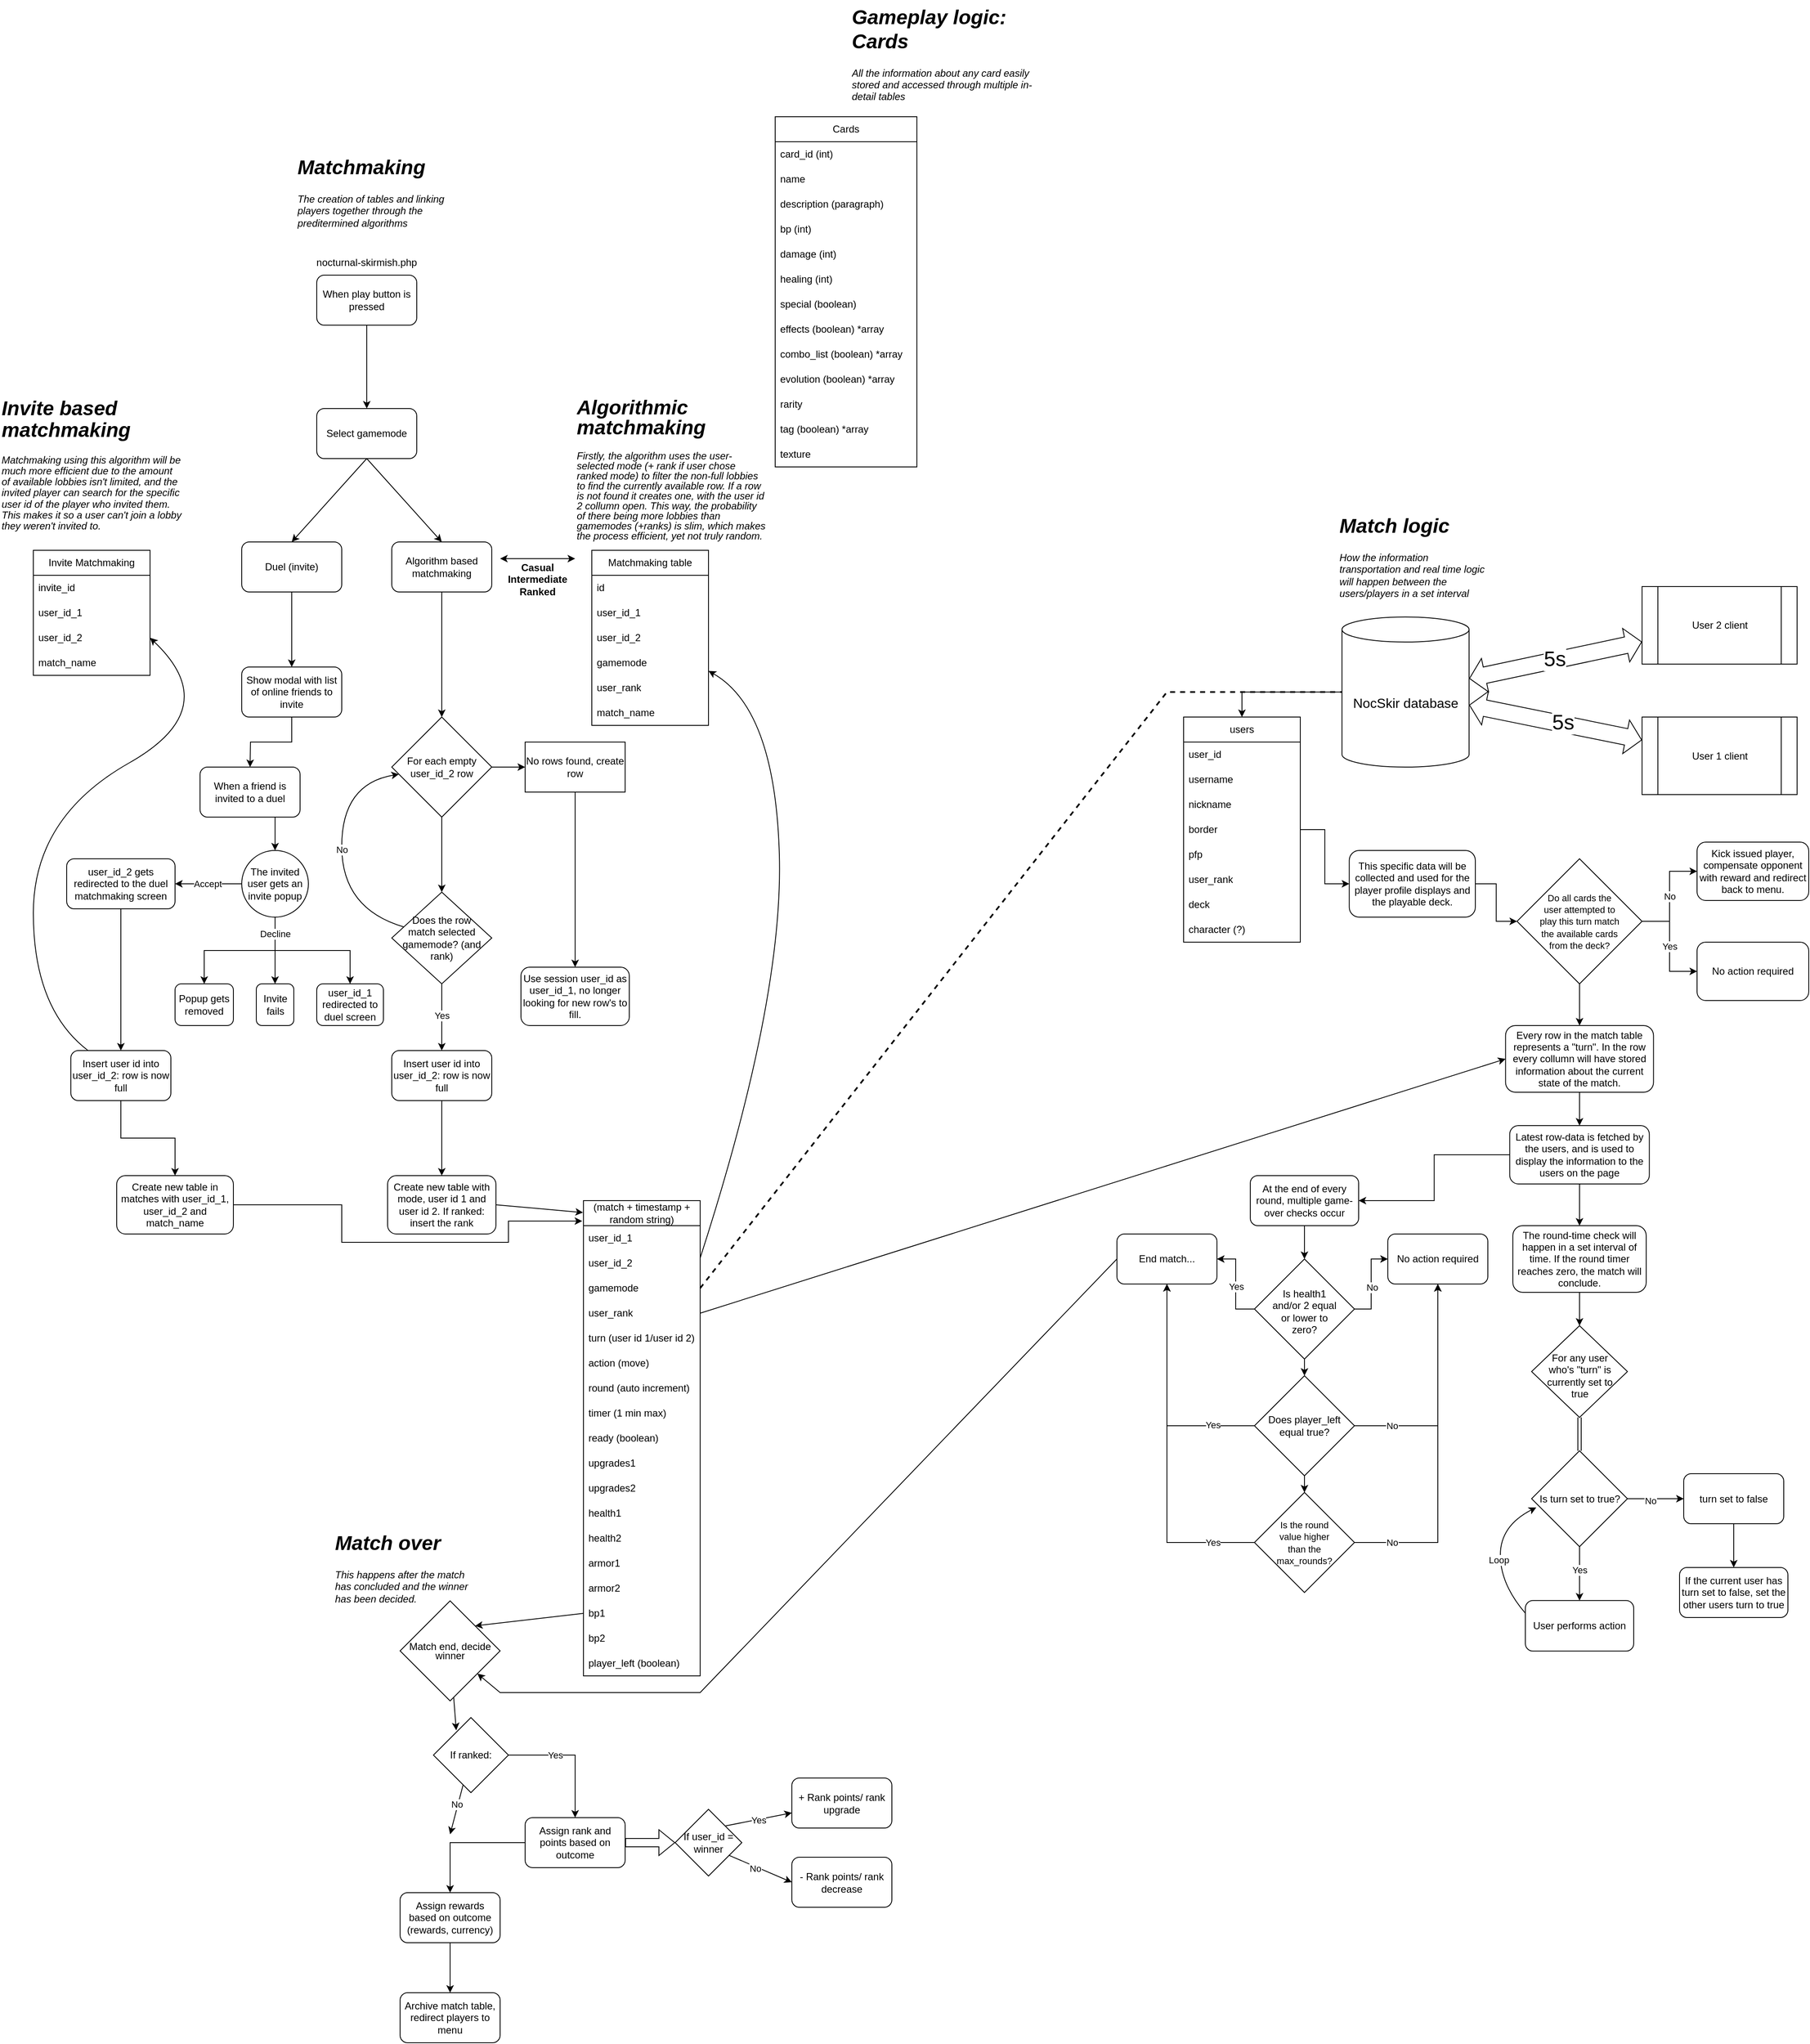 <mxfile version="26.0.4">
  <diagram name="Page-1" id="myqILL3eeMkwEd0w7rBm">
    <mxGraphModel dx="1690" dy="1597" grid="1" gridSize="10" guides="1" tooltips="1" connect="1" arrows="1" fold="1" page="1" pageScale="1" pageWidth="850" pageHeight="1100" background="none" math="0" shadow="0">
      <root>
        <mxCell id="0" />
        <mxCell id="1" parent="0" />
        <mxCell id="EI8C_f2i3DZrhKItlqoA-1" value="When play button is pressed" style="rounded=1;whiteSpace=wrap;html=1;" parent="1" vertex="1">
          <mxGeometry x="360" y="270" width="120" height="60" as="geometry" />
        </mxCell>
        <mxCell id="EI8C_f2i3DZrhKItlqoA-2" value="nocturnal-skirmish.php" style="text;html=1;align=center;verticalAlign=middle;whiteSpace=wrap;rounded=0;" parent="1" vertex="1">
          <mxGeometry x="345" y="240" width="150" height="30" as="geometry" />
        </mxCell>
        <mxCell id="EI8C_f2i3DZrhKItlqoA-3" value="" style="endArrow=classic;html=1;rounded=0;exitX=0.5;exitY=1;exitDx=0;exitDy=0;entryX=0.5;entryY=0;entryDx=0;entryDy=0;" parent="1" source="EI8C_f2i3DZrhKItlqoA-1" target="EI8C_f2i3DZrhKItlqoA-4" edge="1">
          <mxGeometry width="50" height="50" relative="1" as="geometry">
            <mxPoint x="420" y="350" as="sourcePoint" />
            <mxPoint x="420" y="410" as="targetPoint" />
          </mxGeometry>
        </mxCell>
        <mxCell id="EI8C_f2i3DZrhKItlqoA-4" value="Select gamemode" style="rounded=1;whiteSpace=wrap;html=1;" parent="1" vertex="1">
          <mxGeometry x="360" y="430" width="120" height="60" as="geometry" />
        </mxCell>
        <mxCell id="EI8C_f2i3DZrhKItlqoA-5" value="" style="endArrow=classic;html=1;rounded=0;exitX=0.5;exitY=1;exitDx=0;exitDy=0;entryX=0.5;entryY=0;entryDx=0;entryDy=0;" parent="1" source="EI8C_f2i3DZrhKItlqoA-4" target="EI8C_f2i3DZrhKItlqoA-8" edge="1">
          <mxGeometry width="50" height="50" relative="1" as="geometry">
            <mxPoint x="420" y="500" as="sourcePoint" />
            <mxPoint x="500" y="580" as="targetPoint" />
          </mxGeometry>
        </mxCell>
        <mxCell id="EI8C_f2i3DZrhKItlqoA-6" value="" style="endArrow=classic;html=1;rounded=0;exitX=0.5;exitY=1;exitDx=0;exitDy=0;entryX=0.5;entryY=0;entryDx=0;entryDy=0;" parent="1" source="EI8C_f2i3DZrhKItlqoA-4" target="EI8C_f2i3DZrhKItlqoA-7" edge="1">
          <mxGeometry width="50" height="50" relative="1" as="geometry">
            <mxPoint x="420" y="500" as="sourcePoint" />
            <mxPoint x="340" y="580" as="targetPoint" />
          </mxGeometry>
        </mxCell>
        <mxCell id="EI8C_f2i3DZrhKItlqoA-7" value="Duel (invite)" style="rounded=1;whiteSpace=wrap;html=1;" parent="1" vertex="1">
          <mxGeometry x="270" y="590" width="120" height="60" as="geometry" />
        </mxCell>
        <mxCell id="EI8C_f2i3DZrhKItlqoA-8" value="Algorithm based matchmaking" style="rounded=1;whiteSpace=wrap;html=1;" parent="1" vertex="1">
          <mxGeometry x="450" y="590" width="120" height="60" as="geometry" />
        </mxCell>
        <mxCell id="EI8C_f2i3DZrhKItlqoA-18" value="Matchmaking table" style="swimlane;fontStyle=0;childLayout=stackLayout;horizontal=1;startSize=30;horizontalStack=0;resizeParent=1;resizeParentMax=0;resizeLast=0;collapsible=1;marginBottom=0;whiteSpace=wrap;html=1;" parent="1" vertex="1">
          <mxGeometry x="690" y="600" width="140" height="210" as="geometry">
            <mxRectangle x="690" y="600" width="140" height="30" as="alternateBounds" />
          </mxGeometry>
        </mxCell>
        <mxCell id="EI8C_f2i3DZrhKItlqoA-19" value="id" style="text;strokeColor=none;fillColor=none;align=left;verticalAlign=middle;spacingLeft=4;spacingRight=4;overflow=hidden;points=[[0,0.5],[1,0.5]];portConstraint=eastwest;rotatable=0;whiteSpace=wrap;html=1;" parent="EI8C_f2i3DZrhKItlqoA-18" vertex="1">
          <mxGeometry y="30" width="140" height="30" as="geometry" />
        </mxCell>
        <mxCell id="EI8C_f2i3DZrhKItlqoA-20" value="user_id_1" style="text;strokeColor=none;fillColor=none;align=left;verticalAlign=middle;spacingLeft=4;spacingRight=4;overflow=hidden;points=[[0,0.5],[1,0.5]];portConstraint=eastwest;rotatable=0;whiteSpace=wrap;html=1;" parent="EI8C_f2i3DZrhKItlqoA-18" vertex="1">
          <mxGeometry y="60" width="140" height="30" as="geometry" />
        </mxCell>
        <mxCell id="EI8C_f2i3DZrhKItlqoA-21" value="user_id_2" style="text;strokeColor=none;fillColor=none;align=left;verticalAlign=middle;spacingLeft=4;spacingRight=4;overflow=hidden;points=[[0,0.5],[1,0.5]];portConstraint=eastwest;rotatable=0;whiteSpace=wrap;html=1;" parent="EI8C_f2i3DZrhKItlqoA-18" vertex="1">
          <mxGeometry y="90" width="140" height="30" as="geometry" />
        </mxCell>
        <mxCell id="EI8C_f2i3DZrhKItlqoA-23" value="gamemode" style="text;strokeColor=none;fillColor=none;align=left;verticalAlign=middle;spacingLeft=4;spacingRight=4;overflow=hidden;points=[[0,0.5],[1,0.5]];portConstraint=eastwest;rotatable=0;whiteSpace=wrap;html=1;" parent="EI8C_f2i3DZrhKItlqoA-18" vertex="1">
          <mxGeometry y="120" width="140" height="30" as="geometry" />
        </mxCell>
        <mxCell id="EI8C_f2i3DZrhKItlqoA-22" value="user_rank" style="text;strokeColor=none;fillColor=none;align=left;verticalAlign=middle;spacingLeft=4;spacingRight=4;overflow=hidden;points=[[0,0.5],[1,0.5]];portConstraint=eastwest;rotatable=0;whiteSpace=wrap;html=1;" parent="EI8C_f2i3DZrhKItlqoA-18" vertex="1">
          <mxGeometry y="150" width="140" height="30" as="geometry" />
        </mxCell>
        <mxCell id="EI8C_f2i3DZrhKItlqoA-101" value="match_name" style="text;strokeColor=none;fillColor=none;align=left;verticalAlign=middle;spacingLeft=4;spacingRight=4;overflow=hidden;points=[[0,0.5],[1,0.5]];portConstraint=eastwest;rotatable=0;whiteSpace=wrap;html=1;" parent="EI8C_f2i3DZrhKItlqoA-18" vertex="1">
          <mxGeometry y="180" width="140" height="30" as="geometry" />
        </mxCell>
        <mxCell id="EI8C_f2i3DZrhKItlqoA-24" value="" style="endArrow=classic;startArrow=classic;html=1;rounded=0;" parent="1" edge="1">
          <mxGeometry width="50" height="50" relative="1" as="geometry">
            <mxPoint x="580" y="610" as="sourcePoint" />
            <mxPoint x="670" y="610" as="targetPoint" />
          </mxGeometry>
        </mxCell>
        <mxCell id="EI8C_f2i3DZrhKItlqoA-25" value="&lt;div&gt;&lt;b&gt;Casual&lt;/b&gt;&lt;/div&gt;&lt;div&gt;&lt;b&gt;Intermediate&lt;/b&gt;&lt;/div&gt;&lt;div&gt;&lt;b&gt;Ranked&lt;/b&gt;&lt;br&gt;&lt;/div&gt;" style="text;html=1;align=center;verticalAlign=middle;whiteSpace=wrap;rounded=0;" parent="1" vertex="1">
          <mxGeometry x="595" y="620" width="60" height="30" as="geometry" />
        </mxCell>
        <mxCell id="EI8C_f2i3DZrhKItlqoA-26" value="" style="endArrow=classic;html=1;rounded=0;" parent="1" source="EI8C_f2i3DZrhKItlqoA-8" target="EI8C_f2i3DZrhKItlqoA-27" edge="1">
          <mxGeometry width="50" height="50" relative="1" as="geometry">
            <mxPoint x="510" y="660" as="sourcePoint" />
            <mxPoint x="510" y="790" as="targetPoint" />
          </mxGeometry>
        </mxCell>
        <mxCell id="EI8C_f2i3DZrhKItlqoA-42" value="" style="edgeStyle=orthogonalEdgeStyle;rounded=0;orthogonalLoop=1;jettySize=auto;html=1;" parent="1" source="EI8C_f2i3DZrhKItlqoA-27" target="EI8C_f2i3DZrhKItlqoA-43" edge="1">
          <mxGeometry relative="1" as="geometry">
            <mxPoint x="600" y="860" as="targetPoint" />
          </mxGeometry>
        </mxCell>
        <mxCell id="EI8C_f2i3DZrhKItlqoA-27" value="For each empty user_id_2 row" style="rhombus;whiteSpace=wrap;html=1;" parent="1" vertex="1">
          <mxGeometry x="450" y="800" width="120" height="120" as="geometry" />
        </mxCell>
        <mxCell id="EI8C_f2i3DZrhKItlqoA-28" value="" style="endArrow=classic;html=1;rounded=0;" parent="1" source="EI8C_f2i3DZrhKItlqoA-27" target="EI8C_f2i3DZrhKItlqoA-31" edge="1">
          <mxGeometry width="50" height="50" relative="1" as="geometry">
            <mxPoint x="510" y="930" as="sourcePoint" />
            <mxPoint x="510" y="1000" as="targetPoint" />
          </mxGeometry>
        </mxCell>
        <mxCell id="oT2C7l8W0-6BX3yRoDzb-32" style="edgeStyle=orthogonalEdgeStyle;rounded=0;orthogonalLoop=1;jettySize=auto;html=1;exitX=0.5;exitY=1;exitDx=0;exitDy=0;" parent="1" source="EI8C_f2i3DZrhKItlqoA-31" target="EI8C_f2i3DZrhKItlqoA-38" edge="1">
          <mxGeometry relative="1" as="geometry" />
        </mxCell>
        <mxCell id="oT2C7l8W0-6BX3yRoDzb-33" value="Yes" style="edgeLabel;html=1;align=center;verticalAlign=middle;resizable=0;points=[];" parent="oT2C7l8W0-6BX3yRoDzb-32" vertex="1" connectable="0">
          <mxGeometry x="-0.059" y="3" relative="1" as="geometry">
            <mxPoint x="-3" as="offset" />
          </mxGeometry>
        </mxCell>
        <mxCell id="EI8C_f2i3DZrhKItlqoA-31" value="&lt;div&gt;Does the row&lt;/div&gt;&lt;div&gt;match selected gamemode? (and rank)&lt;br&gt;&lt;/div&gt;" style="rhombus;whiteSpace=wrap;html=1;" parent="1" vertex="1">
          <mxGeometry x="450" y="1010" width="120" height="110" as="geometry" />
        </mxCell>
        <mxCell id="EI8C_f2i3DZrhKItlqoA-38" value="Insert user id into user_id_2: row is now full" style="rounded=1;whiteSpace=wrap;html=1;" parent="1" vertex="1">
          <mxGeometry x="450" y="1200" width="120" height="60" as="geometry" />
        </mxCell>
        <mxCell id="EI8C_f2i3DZrhKItlqoA-40" value="" style="curved=1;endArrow=classic;html=1;rounded=0;" parent="1" source="EI8C_f2i3DZrhKItlqoA-31" target="EI8C_f2i3DZrhKItlqoA-27" edge="1">
          <mxGeometry width="50" height="50" relative="1" as="geometry">
            <mxPoint x="440" y="1060" as="sourcePoint" />
            <mxPoint x="440" y="860" as="targetPoint" />
            <Array as="points">
              <mxPoint x="390" y="1030" />
              <mxPoint x="390" y="880" />
            </Array>
          </mxGeometry>
        </mxCell>
        <mxCell id="oT2C7l8W0-6BX3yRoDzb-31" value="No" style="edgeLabel;html=1;align=center;verticalAlign=middle;resizable=0;points=[];" parent="EI8C_f2i3DZrhKItlqoA-40" vertex="1" connectable="0">
          <mxGeometry x="0.003" relative="1" as="geometry">
            <mxPoint as="offset" />
          </mxGeometry>
        </mxCell>
        <mxCell id="EI8C_f2i3DZrhKItlqoA-43" value="No rows found, create row" style="rounded=0;whiteSpace=wrap;html=1;" parent="1" vertex="1">
          <mxGeometry x="610" y="830" width="120" height="60" as="geometry" />
        </mxCell>
        <mxCell id="EI8C_f2i3DZrhKItlqoA-44" value="" style="endArrow=classic;html=1;rounded=0;" parent="1" source="EI8C_f2i3DZrhKItlqoA-38" target="EI8C_f2i3DZrhKItlqoA-45" edge="1">
          <mxGeometry width="50" height="50" relative="1" as="geometry">
            <mxPoint x="510" y="1280" as="sourcePoint" />
            <mxPoint x="510" y="1340" as="targetPoint" />
          </mxGeometry>
        </mxCell>
        <mxCell id="EI8C_f2i3DZrhKItlqoA-45" value="Create new table with mode, user id 1 and user id 2. If ranked: insert the rank" style="rounded=1;whiteSpace=wrap;html=1;" parent="1" vertex="1">
          <mxGeometry x="445" y="1350" width="130" height="70" as="geometry" />
        </mxCell>
        <mxCell id="EI8C_f2i3DZrhKItlqoA-47" value="(match + timestamp + random string)" style="swimlane;fontStyle=0;childLayout=stackLayout;horizontal=1;startSize=30;horizontalStack=0;resizeParent=1;resizeParentMax=0;resizeLast=0;collapsible=1;marginBottom=0;whiteSpace=wrap;html=1;" parent="1" vertex="1">
          <mxGeometry x="680" y="1380" width="140" height="570" as="geometry" />
        </mxCell>
        <mxCell id="EI8C_f2i3DZrhKItlqoA-48" value="user_id_1" style="text;strokeColor=none;fillColor=none;align=left;verticalAlign=middle;spacingLeft=4;spacingRight=4;overflow=hidden;points=[[0,0.5],[1,0.5]];portConstraint=eastwest;rotatable=0;whiteSpace=wrap;html=1;" parent="EI8C_f2i3DZrhKItlqoA-47" vertex="1">
          <mxGeometry y="30" width="140" height="30" as="geometry" />
        </mxCell>
        <mxCell id="EI8C_f2i3DZrhKItlqoA-49" value="user_id_2" style="text;strokeColor=none;fillColor=none;align=left;verticalAlign=middle;spacingLeft=4;spacingRight=4;overflow=hidden;points=[[0,0.5],[1,0.5]];portConstraint=eastwest;rotatable=0;whiteSpace=wrap;html=1;" parent="EI8C_f2i3DZrhKItlqoA-47" vertex="1">
          <mxGeometry y="60" width="140" height="30" as="geometry" />
        </mxCell>
        <mxCell id="EI8C_f2i3DZrhKItlqoA-50" value="gamemode" style="text;strokeColor=none;fillColor=none;align=left;verticalAlign=middle;spacingLeft=4;spacingRight=4;overflow=hidden;points=[[0,0.5],[1,0.5]];portConstraint=eastwest;rotatable=0;whiteSpace=wrap;html=1;" parent="EI8C_f2i3DZrhKItlqoA-47" vertex="1">
          <mxGeometry y="90" width="140" height="30" as="geometry" />
        </mxCell>
        <mxCell id="EI8C_f2i3DZrhKItlqoA-51" value="user_rank" style="text;strokeColor=none;fillColor=none;align=left;verticalAlign=middle;spacingLeft=4;spacingRight=4;overflow=hidden;points=[[0,0.5],[1,0.5]];portConstraint=eastwest;rotatable=0;whiteSpace=wrap;html=1;" parent="EI8C_f2i3DZrhKItlqoA-47" vertex="1">
          <mxGeometry y="120" width="140" height="30" as="geometry" />
        </mxCell>
        <mxCell id="EI8C_f2i3DZrhKItlqoA-52" value="turn (user id 1/user id 2)" style="text;strokeColor=none;fillColor=none;align=left;verticalAlign=middle;spacingLeft=4;spacingRight=4;overflow=hidden;points=[[0,0.5],[1,0.5]];portConstraint=eastwest;rotatable=0;whiteSpace=wrap;html=1;" parent="EI8C_f2i3DZrhKItlqoA-47" vertex="1">
          <mxGeometry y="150" width="140" height="30" as="geometry" />
        </mxCell>
        <mxCell id="EI8C_f2i3DZrhKItlqoA-53" value="action (move)" style="text;strokeColor=none;fillColor=none;align=left;verticalAlign=middle;spacingLeft=4;spacingRight=4;overflow=hidden;points=[[0,0.5],[1,0.5]];portConstraint=eastwest;rotatable=0;whiteSpace=wrap;html=1;" parent="EI8C_f2i3DZrhKItlqoA-47" vertex="1">
          <mxGeometry y="180" width="140" height="30" as="geometry" />
        </mxCell>
        <mxCell id="EI8C_f2i3DZrhKItlqoA-54" value="round (auto increment)" style="text;strokeColor=none;fillColor=none;align=left;verticalAlign=middle;spacingLeft=4;spacingRight=4;overflow=hidden;points=[[0,0.5],[1,0.5]];portConstraint=eastwest;rotatable=0;whiteSpace=wrap;html=1;" parent="EI8C_f2i3DZrhKItlqoA-47" vertex="1">
          <mxGeometry y="210" width="140" height="30" as="geometry" />
        </mxCell>
        <mxCell id="EI8C_f2i3DZrhKItlqoA-55" value="timer (1 min max)" style="text;strokeColor=none;fillColor=none;align=left;verticalAlign=middle;spacingLeft=4;spacingRight=4;overflow=hidden;points=[[0,0.5],[1,0.5]];portConstraint=eastwest;rotatable=0;whiteSpace=wrap;html=1;" parent="EI8C_f2i3DZrhKItlqoA-47" vertex="1">
          <mxGeometry y="240" width="140" height="30" as="geometry" />
        </mxCell>
        <mxCell id="EI8C_f2i3DZrhKItlqoA-56" value="ready (boolean)" style="text;strokeColor=none;fillColor=none;align=left;verticalAlign=middle;spacingLeft=4;spacingRight=4;overflow=hidden;points=[[0,0.5],[1,0.5]];portConstraint=eastwest;rotatable=0;whiteSpace=wrap;html=1;" parent="EI8C_f2i3DZrhKItlqoA-47" vertex="1">
          <mxGeometry y="270" width="140" height="30" as="geometry" />
        </mxCell>
        <mxCell id="EI8C_f2i3DZrhKItlqoA-57" value="upgrades1" style="text;strokeColor=none;fillColor=none;align=left;verticalAlign=middle;spacingLeft=4;spacingRight=4;overflow=hidden;points=[[0,0.5],[1,0.5]];portConstraint=eastwest;rotatable=0;whiteSpace=wrap;html=1;" parent="EI8C_f2i3DZrhKItlqoA-47" vertex="1">
          <mxGeometry y="300" width="140" height="30" as="geometry" />
        </mxCell>
        <mxCell id="EI8C_f2i3DZrhKItlqoA-58" value="upgrades2" style="text;strokeColor=none;fillColor=none;align=left;verticalAlign=middle;spacingLeft=4;spacingRight=4;overflow=hidden;points=[[0,0.5],[1,0.5]];portConstraint=eastwest;rotatable=0;whiteSpace=wrap;html=1;" parent="EI8C_f2i3DZrhKItlqoA-47" vertex="1">
          <mxGeometry y="330" width="140" height="30" as="geometry" />
        </mxCell>
        <mxCell id="EI8C_f2i3DZrhKItlqoA-62" value="health1" style="text;strokeColor=none;fillColor=none;align=left;verticalAlign=middle;spacingLeft=4;spacingRight=4;overflow=hidden;points=[[0,0.5],[1,0.5]];portConstraint=eastwest;rotatable=0;whiteSpace=wrap;html=1;" parent="EI8C_f2i3DZrhKItlqoA-47" vertex="1">
          <mxGeometry y="360" width="140" height="30" as="geometry" />
        </mxCell>
        <mxCell id="EI8C_f2i3DZrhKItlqoA-63" value="health2" style="text;strokeColor=none;fillColor=none;align=left;verticalAlign=middle;spacingLeft=4;spacingRight=4;overflow=hidden;points=[[0,0.5],[1,0.5]];portConstraint=eastwest;rotatable=0;whiteSpace=wrap;html=1;" parent="EI8C_f2i3DZrhKItlqoA-47" vertex="1">
          <mxGeometry y="390" width="140" height="30" as="geometry" />
        </mxCell>
        <mxCell id="EI8C_f2i3DZrhKItlqoA-64" value="armor1" style="text;strokeColor=none;fillColor=none;align=left;verticalAlign=middle;spacingLeft=4;spacingRight=4;overflow=hidden;points=[[0,0.5],[1,0.5]];portConstraint=eastwest;rotatable=0;whiteSpace=wrap;html=1;" parent="EI8C_f2i3DZrhKItlqoA-47" vertex="1">
          <mxGeometry y="420" width="140" height="30" as="geometry" />
        </mxCell>
        <mxCell id="EI8C_f2i3DZrhKItlqoA-65" value="armor2" style="text;strokeColor=none;fillColor=none;align=left;verticalAlign=middle;spacingLeft=4;spacingRight=4;overflow=hidden;points=[[0,0.5],[1,0.5]];portConstraint=eastwest;rotatable=0;whiteSpace=wrap;html=1;" parent="EI8C_f2i3DZrhKItlqoA-47" vertex="1">
          <mxGeometry y="450" width="140" height="30" as="geometry" />
        </mxCell>
        <mxCell id="EI8C_f2i3DZrhKItlqoA-66" value="bp1" style="text;strokeColor=none;fillColor=none;align=left;verticalAlign=middle;spacingLeft=4;spacingRight=4;overflow=hidden;points=[[0,0.5],[1,0.5]];portConstraint=eastwest;rotatable=0;whiteSpace=wrap;html=1;" parent="EI8C_f2i3DZrhKItlqoA-47" vertex="1">
          <mxGeometry y="480" width="140" height="30" as="geometry" />
        </mxCell>
        <mxCell id="EI8C_f2i3DZrhKItlqoA-67" value="bp2" style="text;strokeColor=none;fillColor=none;align=left;verticalAlign=middle;spacingLeft=4;spacingRight=4;overflow=hidden;points=[[0,0.5],[1,0.5]];portConstraint=eastwest;rotatable=0;whiteSpace=wrap;html=1;" parent="EI8C_f2i3DZrhKItlqoA-47" vertex="1">
          <mxGeometry y="510" width="140" height="30" as="geometry" />
        </mxCell>
        <mxCell id="EI8C_f2i3DZrhKItlqoA-100" value="player_left (boolean)" style="text;strokeColor=none;fillColor=none;align=left;verticalAlign=middle;spacingLeft=4;spacingRight=4;overflow=hidden;points=[[0,0.5],[1,0.5]];portConstraint=eastwest;rotatable=0;whiteSpace=wrap;html=1;" parent="EI8C_f2i3DZrhKItlqoA-47" vertex="1">
          <mxGeometry y="540" width="140" height="30" as="geometry" />
        </mxCell>
        <mxCell id="EI8C_f2i3DZrhKItlqoA-59" value="" style="endArrow=classic;html=1;rounded=0;" parent="1" source="EI8C_f2i3DZrhKItlqoA-7" target="EI8C_f2i3DZrhKItlqoA-60" edge="1">
          <mxGeometry width="50" height="50" relative="1" as="geometry">
            <mxPoint x="330" y="670" as="sourcePoint" />
            <mxPoint x="330" y="720" as="targetPoint" />
          </mxGeometry>
        </mxCell>
        <mxCell id="oT2C7l8W0-6BX3yRoDzb-11" value="" style="edgeStyle=orthogonalEdgeStyle;rounded=0;orthogonalLoop=1;jettySize=auto;html=1;" parent="1" source="EI8C_f2i3DZrhKItlqoA-60" edge="1">
          <mxGeometry relative="1" as="geometry">
            <mxPoint x="280" y="860" as="targetPoint" />
          </mxGeometry>
        </mxCell>
        <mxCell id="EI8C_f2i3DZrhKItlqoA-60" value="Show modal with list of online friends to invite" style="rounded=1;whiteSpace=wrap;html=1;" parent="1" vertex="1">
          <mxGeometry x="270" y="740" width="120" height="60" as="geometry" />
        </mxCell>
        <mxCell id="EI8C_f2i3DZrhKItlqoA-83" value="" style="edgeStyle=orthogonalEdgeStyle;rounded=0;orthogonalLoop=1;jettySize=auto;html=1;entryX=0.5;entryY=0;entryDx=0;entryDy=0;" parent="1" source="EI8C_f2i3DZrhKItlqoA-68" target="EI8C_f2i3DZrhKItlqoA-96" edge="1">
          <mxGeometry relative="1" as="geometry" />
        </mxCell>
        <mxCell id="EI8C_f2i3DZrhKItlqoA-68" value="Assign rank and points based on outcome" style="rounded=1;whiteSpace=wrap;html=1;" parent="1" vertex="1">
          <mxGeometry x="610" y="2120" width="120" height="60" as="geometry" />
        </mxCell>
        <mxCell id="EI8C_f2i3DZrhKItlqoA-69" value="" style="endArrow=classic;html=1;rounded=0;entryX=1;entryY=0;entryDx=0;entryDy=0;exitX=0;exitY=0.5;exitDx=0;exitDy=0;" parent="1" source="EI8C_f2i3DZrhKItlqoA-66" target="EI8C_f2i3DZrhKItlqoA-70" edge="1">
          <mxGeometry width="50" height="50" relative="1" as="geometry">
            <mxPoint x="667.32" y="1890.72" as="sourcePoint" />
            <mxPoint x="590" y="1920.0" as="targetPoint" />
          </mxGeometry>
        </mxCell>
        <mxCell id="EI8C_f2i3DZrhKItlqoA-70" value="&lt;div style=&quot;line-height: 90%;&quot; align=&quot;center&quot;&gt;Match end, decide winner&lt;br&gt;&lt;/div&gt;" style="rhombus;whiteSpace=wrap;html=1;align=center;" parent="1" vertex="1">
          <mxGeometry x="460" y="1860" width="120" height="120" as="geometry" />
        </mxCell>
        <mxCell id="EI8C_f2i3DZrhKItlqoA-71" value="" style="endArrow=classic;html=1;rounded=0;entryX=0.5;entryY=0;entryDx=0;entryDy=0;exitX=1;exitY=0.5;exitDx=0;exitDy=0;" parent="1" source="EI8C_f2i3DZrhKItlqoA-84" target="EI8C_f2i3DZrhKItlqoA-68" edge="1">
          <mxGeometry width="50" height="50" relative="1" as="geometry">
            <mxPoint x="530" y="2040" as="sourcePoint" />
            <mxPoint x="580" y="1990" as="targetPoint" />
            <Array as="points">
              <mxPoint x="670" y="2045" />
            </Array>
          </mxGeometry>
        </mxCell>
        <mxCell id="oT2C7l8W0-6BX3yRoDzb-34" value="Yes" style="edgeLabel;html=1;align=center;verticalAlign=middle;resizable=0;points=[];" parent="EI8C_f2i3DZrhKItlqoA-71" vertex="1" connectable="0">
          <mxGeometry x="-0.287" relative="1" as="geometry">
            <mxPoint as="offset" />
          </mxGeometry>
        </mxCell>
        <mxCell id="EI8C_f2i3DZrhKItlqoA-75" value="If user_id = winner" style="rhombus;whiteSpace=wrap;html=1;" parent="1" vertex="1">
          <mxGeometry x="790" y="2110" width="80" height="80" as="geometry" />
        </mxCell>
        <mxCell id="EI8C_f2i3DZrhKItlqoA-76" value="" style="endArrow=classic;html=1;rounded=0;exitX=1;exitY=0;exitDx=0;exitDy=0;" parent="1" source="EI8C_f2i3DZrhKItlqoA-75" target="EI8C_f2i3DZrhKItlqoA-77" edge="1">
          <mxGeometry width="50" height="50" relative="1" as="geometry">
            <mxPoint x="700" y="2020" as="sourcePoint" />
            <mxPoint x="730" y="2000" as="targetPoint" />
          </mxGeometry>
        </mxCell>
        <mxCell id="oT2C7l8W0-6BX3yRoDzb-36" value="Yes" style="edgeLabel;html=1;align=center;verticalAlign=middle;resizable=0;points=[];" parent="EI8C_f2i3DZrhKItlqoA-76" vertex="1" connectable="0">
          <mxGeometry x="-0.01" relative="1" as="geometry">
            <mxPoint y="1" as="offset" />
          </mxGeometry>
        </mxCell>
        <mxCell id="EI8C_f2i3DZrhKItlqoA-77" value="+ Rank points/ rank upgrade" style="rounded=1;whiteSpace=wrap;html=1;" parent="1" vertex="1">
          <mxGeometry x="930.0" y="2072.5" width="120" height="60" as="geometry" />
        </mxCell>
        <mxCell id="EI8C_f2i3DZrhKItlqoA-79" value="" style="endArrow=classic;html=1;rounded=0;exitX=0.803;exitY=0.688;exitDx=0;exitDy=0;exitPerimeter=0;entryX=0;entryY=0.5;entryDx=0;entryDy=0;" parent="1" source="EI8C_f2i3DZrhKItlqoA-75" target="EI8C_f2i3DZrhKItlqoA-81" edge="1">
          <mxGeometry width="50" height="50" relative="1" as="geometry">
            <mxPoint x="710" y="2030" as="sourcePoint" />
            <mxPoint x="730" y="2070" as="targetPoint" />
            <Array as="points" />
          </mxGeometry>
        </mxCell>
        <mxCell id="oT2C7l8W0-6BX3yRoDzb-37" value="No" style="edgeLabel;html=1;align=center;verticalAlign=middle;resizable=0;points=[];" parent="EI8C_f2i3DZrhKItlqoA-79" vertex="1" connectable="0">
          <mxGeometry x="-0.144" y="-2" relative="1" as="geometry">
            <mxPoint as="offset" />
          </mxGeometry>
        </mxCell>
        <mxCell id="EI8C_f2i3DZrhKItlqoA-81" value="- Rank points/ rank decrease" style="rounded=1;whiteSpace=wrap;html=1;" parent="1" vertex="1">
          <mxGeometry x="930.0" y="2167.5" width="120" height="60" as="geometry" />
        </mxCell>
        <mxCell id="EI8C_f2i3DZrhKItlqoA-82" value="Archive match table, redirect players to menu" style="whiteSpace=wrap;html=1;rounded=1;" parent="1" vertex="1">
          <mxGeometry x="460" y="2330" width="120" height="60" as="geometry" />
        </mxCell>
        <mxCell id="EI8C_f2i3DZrhKItlqoA-86" value="" style="endArrow=classic;html=1;rounded=0;entryX=0.304;entryY=0.169;entryDx=0;entryDy=0;entryPerimeter=0;" parent="1" source="EI8C_f2i3DZrhKItlqoA-70" target="EI8C_f2i3DZrhKItlqoA-84" edge="1">
          <mxGeometry width="50" height="50" relative="1" as="geometry">
            <mxPoint x="539" y="1961" as="sourcePoint" />
            <mxPoint x="600" y="2090" as="targetPoint" />
          </mxGeometry>
        </mxCell>
        <mxCell id="EI8C_f2i3DZrhKItlqoA-84" value="If ranked:" style="rhombus;whiteSpace=wrap;html=1;" parent="1" vertex="1">
          <mxGeometry x="500" y="2000" width="90" height="90" as="geometry" />
        </mxCell>
        <mxCell id="EI8C_f2i3DZrhKItlqoA-92" value="" style="endArrow=classic;html=1;rounded=0;" parent="1" source="EI8C_f2i3DZrhKItlqoA-84" edge="1">
          <mxGeometry width="50" height="50" relative="1" as="geometry">
            <mxPoint x="650" y="2040" as="sourcePoint" />
            <mxPoint x="520" y="2140" as="targetPoint" />
          </mxGeometry>
        </mxCell>
        <mxCell id="oT2C7l8W0-6BX3yRoDzb-35" value="No" style="edgeLabel;html=1;align=center;verticalAlign=middle;resizable=0;points=[];" parent="EI8C_f2i3DZrhKItlqoA-92" vertex="1" connectable="0">
          <mxGeometry x="-0.215" y="-2" relative="1" as="geometry">
            <mxPoint as="offset" />
          </mxGeometry>
        </mxCell>
        <mxCell id="EI8C_f2i3DZrhKItlqoA-94" value="" style="shape=flexArrow;endArrow=classic;html=1;rounded=0;entryX=0;entryY=0.5;entryDx=0;entryDy=0;exitX=1;exitY=0.5;exitDx=0;exitDy=0;" parent="1" source="EI8C_f2i3DZrhKItlqoA-68" target="EI8C_f2i3DZrhKItlqoA-75" edge="1">
          <mxGeometry width="50" height="50" relative="1" as="geometry">
            <mxPoint x="580" y="2230" as="sourcePoint" />
            <mxPoint x="630" y="2180" as="targetPoint" />
          </mxGeometry>
        </mxCell>
        <mxCell id="EI8C_f2i3DZrhKItlqoA-96" value="Assign rewards based on outcome (rewards, currency)" style="rounded=1;whiteSpace=wrap;html=1;" parent="1" vertex="1">
          <mxGeometry x="460" y="2210" width="120" height="60" as="geometry" />
        </mxCell>
        <mxCell id="EI8C_f2i3DZrhKItlqoA-97" value="" style="endArrow=classic;html=1;rounded=0;exitX=0.5;exitY=1;exitDx=0;exitDy=0;" parent="1" source="EI8C_f2i3DZrhKItlqoA-96" target="EI8C_f2i3DZrhKItlqoA-82" edge="1">
          <mxGeometry width="50" height="50" relative="1" as="geometry">
            <mxPoint x="610" y="2300" as="sourcePoint" />
            <mxPoint x="660" y="2250" as="targetPoint" />
          </mxGeometry>
        </mxCell>
        <mxCell id="EI8C_f2i3DZrhKItlqoA-102" value="" style="curved=1;endArrow=classic;html=1;rounded=0;" parent="1" source="EI8C_f2i3DZrhKItlqoA-47" target="EI8C_f2i3DZrhKItlqoA-18" edge="1">
          <mxGeometry width="50" height="50" relative="1" as="geometry">
            <mxPoint x="830" y="1390" as="sourcePoint" />
            <mxPoint x="840" y="800" as="targetPoint" />
            <Array as="points">
              <mxPoint x="920" y="1140" />
              <mxPoint x="910" y="790" />
            </Array>
          </mxGeometry>
        </mxCell>
        <mxCell id="oT2C7l8W0-6BX3yRoDzb-16" style="edgeStyle=orthogonalEdgeStyle;rounded=0;orthogonalLoop=1;jettySize=auto;html=1;exitX=0.75;exitY=1;exitDx=0;exitDy=0;" parent="1" source="oT2C7l8W0-6BX3yRoDzb-14" target="oT2C7l8W0-6BX3yRoDzb-15" edge="1">
          <mxGeometry relative="1" as="geometry" />
        </mxCell>
        <mxCell id="oT2C7l8W0-6BX3yRoDzb-14" value="When a friend is invited to a duel" style="rounded=1;whiteSpace=wrap;html=1;" parent="1" vertex="1">
          <mxGeometry x="220" y="860" width="120" height="60" as="geometry" />
        </mxCell>
        <mxCell id="oT2C7l8W0-6BX3yRoDzb-17" style="edgeStyle=orthogonalEdgeStyle;rounded=0;orthogonalLoop=1;jettySize=auto;html=1;exitX=0.5;exitY=1;exitDx=0;exitDy=0;" parent="1" source="oT2C7l8W0-6BX3yRoDzb-15" target="oT2C7l8W0-6BX3yRoDzb-18" edge="1">
          <mxGeometry relative="1" as="geometry">
            <mxPoint x="309.692" y="1080" as="targetPoint" />
          </mxGeometry>
        </mxCell>
        <mxCell id="oT2C7l8W0-6BX3yRoDzb-19" style="edgeStyle=orthogonalEdgeStyle;rounded=0;orthogonalLoop=1;jettySize=auto;html=1;exitX=0.5;exitY=1;exitDx=0;exitDy=0;" parent="1" source="oT2C7l8W0-6BX3yRoDzb-15" target="oT2C7l8W0-6BX3yRoDzb-20" edge="1">
          <mxGeometry relative="1" as="geometry">
            <mxPoint x="309.692" y="1080" as="targetPoint" />
          </mxGeometry>
        </mxCell>
        <mxCell id="oT2C7l8W0-6BX3yRoDzb-21" style="edgeStyle=orthogonalEdgeStyle;rounded=0;orthogonalLoop=1;jettySize=auto;html=1;exitX=0.5;exitY=1;exitDx=0;exitDy=0;" parent="1" source="oT2C7l8W0-6BX3yRoDzb-15" target="oT2C7l8W0-6BX3yRoDzb-22" edge="1">
          <mxGeometry relative="1" as="geometry">
            <mxPoint x="380" y="1080" as="targetPoint" />
            <Array as="points">
              <mxPoint x="310" y="1080" />
              <mxPoint x="400" y="1080" />
            </Array>
          </mxGeometry>
        </mxCell>
        <mxCell id="oT2C7l8W0-6BX3yRoDzb-25" value="Decline" style="edgeLabel;html=1;align=center;verticalAlign=middle;resizable=0;points=[];" parent="oT2C7l8W0-6BX3yRoDzb-21" vertex="1" connectable="0">
          <mxGeometry x="-0.768" relative="1" as="geometry">
            <mxPoint as="offset" />
          </mxGeometry>
        </mxCell>
        <mxCell id="oT2C7l8W0-6BX3yRoDzb-29" value="" style="edgeStyle=orthogonalEdgeStyle;rounded=0;orthogonalLoop=1;jettySize=auto;html=1;" parent="1" source="oT2C7l8W0-6BX3yRoDzb-15" target="oT2C7l8W0-6BX3yRoDzb-28" edge="1">
          <mxGeometry relative="1" as="geometry" />
        </mxCell>
        <mxCell id="oT2C7l8W0-6BX3yRoDzb-30" value="Accept" style="edgeLabel;html=1;align=center;verticalAlign=middle;resizable=0;points=[];" parent="oT2C7l8W0-6BX3yRoDzb-29" vertex="1" connectable="0">
          <mxGeometry x="0.037" y="3" relative="1" as="geometry">
            <mxPoint y="-3" as="offset" />
          </mxGeometry>
        </mxCell>
        <mxCell id="oT2C7l8W0-6BX3yRoDzb-15" value="The invited user gets an invite popup" style="ellipse;whiteSpace=wrap;html=1;aspect=fixed;" parent="1" vertex="1">
          <mxGeometry x="270" y="960" width="80" height="80" as="geometry" />
        </mxCell>
        <mxCell id="oT2C7l8W0-6BX3yRoDzb-18" value="Popup gets removed" style="rounded=1;whiteSpace=wrap;html=1;" parent="1" vertex="1">
          <mxGeometry x="190" y="1120" width="70" height="50" as="geometry" />
        </mxCell>
        <mxCell id="oT2C7l8W0-6BX3yRoDzb-20" value="Invite fails" style="rounded=1;whiteSpace=wrap;html=1;" parent="1" vertex="1">
          <mxGeometry x="287.5" y="1120" width="45" height="50" as="geometry" />
        </mxCell>
        <mxCell id="oT2C7l8W0-6BX3yRoDzb-22" value="user_id_1 redirected to duel screen" style="rounded=1;whiteSpace=wrap;html=1;" parent="1" vertex="1">
          <mxGeometry x="360" y="1120" width="80" height="50" as="geometry" />
        </mxCell>
        <mxCell id="oT2C7l8W0-6BX3yRoDzb-38" style="edgeStyle=orthogonalEdgeStyle;rounded=0;orthogonalLoop=1;jettySize=auto;html=1;exitX=0.5;exitY=1;exitDx=0;exitDy=0;" parent="1" source="oT2C7l8W0-6BX3yRoDzb-28" target="oT2C7l8W0-6BX3yRoDzb-39" edge="1">
          <mxGeometry relative="1" as="geometry">
            <mxPoint x="125" y="1100" as="targetPoint" />
          </mxGeometry>
        </mxCell>
        <mxCell id="oT2C7l8W0-6BX3yRoDzb-28" value="user_id_2 gets redirected to the duel matchmaking screen" style="rounded=1;whiteSpace=wrap;html=1;" parent="1" vertex="1">
          <mxGeometry x="60" y="970" width="130" height="60" as="geometry" />
        </mxCell>
        <mxCell id="oT2C7l8W0-6BX3yRoDzb-51" style="edgeStyle=orthogonalEdgeStyle;rounded=0;orthogonalLoop=1;jettySize=auto;html=1;exitX=0.5;exitY=1;exitDx=0;exitDy=0;" parent="1" source="oT2C7l8W0-6BX3yRoDzb-39" target="oT2C7l8W0-6BX3yRoDzb-52" edge="1">
          <mxGeometry relative="1" as="geometry">
            <mxPoint x="160" y="1240" as="targetPoint" />
          </mxGeometry>
        </mxCell>
        <mxCell id="oT2C7l8W0-6BX3yRoDzb-39" value="Insert user id into user_id_2: row is now full" style="rounded=1;whiteSpace=wrap;html=1;" parent="1" vertex="1">
          <mxGeometry x="65" y="1200" width="120" height="60" as="geometry" />
        </mxCell>
        <mxCell id="oT2C7l8W0-6BX3yRoDzb-42" value="Invite Matchmaking" style="swimlane;fontStyle=0;childLayout=stackLayout;horizontal=1;startSize=30;horizontalStack=0;resizeParent=1;resizeParentMax=0;resizeLast=0;collapsible=1;marginBottom=0;whiteSpace=wrap;html=1;" parent="1" vertex="1">
          <mxGeometry x="20" y="600" width="140" height="150" as="geometry">
            <mxRectangle x="690" y="600" width="140" height="30" as="alternateBounds" />
          </mxGeometry>
        </mxCell>
        <mxCell id="oT2C7l8W0-6BX3yRoDzb-43" value="invite_id" style="text;strokeColor=none;fillColor=none;align=left;verticalAlign=middle;spacingLeft=4;spacingRight=4;overflow=hidden;points=[[0,0.5],[1,0.5]];portConstraint=eastwest;rotatable=0;whiteSpace=wrap;html=1;" parent="oT2C7l8W0-6BX3yRoDzb-42" vertex="1">
          <mxGeometry y="30" width="140" height="30" as="geometry" />
        </mxCell>
        <mxCell id="oT2C7l8W0-6BX3yRoDzb-44" value="user_id_1" style="text;strokeColor=none;fillColor=none;align=left;verticalAlign=middle;spacingLeft=4;spacingRight=4;overflow=hidden;points=[[0,0.5],[1,0.5]];portConstraint=eastwest;rotatable=0;whiteSpace=wrap;html=1;" parent="oT2C7l8W0-6BX3yRoDzb-42" vertex="1">
          <mxGeometry y="60" width="140" height="30" as="geometry" />
        </mxCell>
        <mxCell id="oT2C7l8W0-6BX3yRoDzb-45" value="user_id_2" style="text;strokeColor=none;fillColor=none;align=left;verticalAlign=middle;spacingLeft=4;spacingRight=4;overflow=hidden;points=[[0,0.5],[1,0.5]];portConstraint=eastwest;rotatable=0;whiteSpace=wrap;html=1;" parent="oT2C7l8W0-6BX3yRoDzb-42" vertex="1">
          <mxGeometry y="90" width="140" height="30" as="geometry" />
        </mxCell>
        <mxCell id="oT2C7l8W0-6BX3yRoDzb-48" value="match_name" style="text;strokeColor=none;fillColor=none;align=left;verticalAlign=middle;spacingLeft=4;spacingRight=4;overflow=hidden;points=[[0,0.5],[1,0.5]];portConstraint=eastwest;rotatable=0;whiteSpace=wrap;html=1;" parent="oT2C7l8W0-6BX3yRoDzb-42" vertex="1">
          <mxGeometry y="120" width="140" height="30" as="geometry" />
        </mxCell>
        <mxCell id="oT2C7l8W0-6BX3yRoDzb-63" style="edgeStyle=orthogonalEdgeStyle;rounded=0;orthogonalLoop=1;jettySize=auto;html=1;exitX=1;exitY=0.5;exitDx=0;exitDy=0;entryX=-0.011;entryY=0.043;entryDx=0;entryDy=0;entryPerimeter=0;" parent="1" source="oT2C7l8W0-6BX3yRoDzb-52" target="EI8C_f2i3DZrhKItlqoA-47" edge="1">
          <mxGeometry relative="1" as="geometry">
            <mxPoint x="640" y="1410" as="targetPoint" />
            <Array as="points">
              <mxPoint x="390" y="1385" />
              <mxPoint x="390" y="1430" />
              <mxPoint x="590" y="1430" />
              <mxPoint x="590" y="1405" />
            </Array>
          </mxGeometry>
        </mxCell>
        <mxCell id="oT2C7l8W0-6BX3yRoDzb-52" value="Create new table in matches with user_id_1, user_id_2 and match_name" style="rounded=1;whiteSpace=wrap;html=1;" parent="1" vertex="1">
          <mxGeometry x="120" y="1350" width="140" height="70" as="geometry" />
        </mxCell>
        <mxCell id="oT2C7l8W0-6BX3yRoDzb-55" value="" style="endArrow=classic;html=1;rounded=0;exitX=1;exitY=0.5;exitDx=0;exitDy=0;entryX=-0.004;entryY=0.025;entryDx=0;entryDy=0;entryPerimeter=0;" parent="1" source="EI8C_f2i3DZrhKItlqoA-45" target="EI8C_f2i3DZrhKItlqoA-47" edge="1">
          <mxGeometry width="50" height="50" relative="1" as="geometry">
            <mxPoint x="580" y="1390" as="sourcePoint" />
            <mxPoint x="630" y="1340" as="targetPoint" />
          </mxGeometry>
        </mxCell>
        <mxCell id="oT2C7l8W0-6BX3yRoDzb-58" value="" style="curved=1;endArrow=classic;html=1;rounded=0;entryX=1;entryY=0.5;entryDx=0;entryDy=0;" parent="1" source="oT2C7l8W0-6BX3yRoDzb-39" target="oT2C7l8W0-6BX3yRoDzb-45" edge="1">
          <mxGeometry width="50" height="50" relative="1" as="geometry">
            <mxPoint x="50" y="1230" as="sourcePoint" />
            <mxPoint x="100" y="1180" as="targetPoint" />
            <Array as="points">
              <mxPoint x="20" y="1150" />
              <mxPoint x="20" y="920" />
              <mxPoint x="250" y="790" />
            </Array>
          </mxGeometry>
        </mxCell>
        <mxCell id="oT2C7l8W0-6BX3yRoDzb-65" value="Cards" style="swimlane;fontStyle=0;childLayout=stackLayout;horizontal=1;startSize=30;horizontalStack=0;resizeParent=1;resizeParentMax=0;resizeLast=0;collapsible=1;marginBottom=0;whiteSpace=wrap;html=1;" parent="1" vertex="1">
          <mxGeometry x="910" y="80" width="170" height="420" as="geometry" />
        </mxCell>
        <mxCell id="oT2C7l8W0-6BX3yRoDzb-66" value="card_id (int)" style="text;strokeColor=none;fillColor=none;align=left;verticalAlign=middle;spacingLeft=4;spacingRight=4;overflow=hidden;points=[[0,0.5],[1,0.5]];portConstraint=eastwest;rotatable=0;whiteSpace=wrap;html=1;" parent="oT2C7l8W0-6BX3yRoDzb-65" vertex="1">
          <mxGeometry y="30" width="170" height="30" as="geometry" />
        </mxCell>
        <mxCell id="oT2C7l8W0-6BX3yRoDzb-67" value="name" style="text;strokeColor=none;fillColor=none;align=left;verticalAlign=middle;spacingLeft=4;spacingRight=4;overflow=hidden;points=[[0,0.5],[1,0.5]];portConstraint=eastwest;rotatable=0;whiteSpace=wrap;html=1;" parent="oT2C7l8W0-6BX3yRoDzb-65" vertex="1">
          <mxGeometry y="60" width="170" height="30" as="geometry" />
        </mxCell>
        <mxCell id="wGgicrv_s1oQboJG13sr-10" value="description (paragraph)" style="text;strokeColor=none;fillColor=none;align=left;verticalAlign=middle;spacingLeft=4;spacingRight=4;overflow=hidden;points=[[0,0.5],[1,0.5]];portConstraint=eastwest;rotatable=0;whiteSpace=wrap;html=1;" vertex="1" parent="oT2C7l8W0-6BX3yRoDzb-65">
          <mxGeometry y="90" width="170" height="30" as="geometry" />
        </mxCell>
        <mxCell id="oT2C7l8W0-6BX3yRoDzb-72" value="bp (int)" style="text;strokeColor=none;fillColor=none;align=left;verticalAlign=middle;spacingLeft=4;spacingRight=4;overflow=hidden;points=[[0,0.5],[1,0.5]];portConstraint=eastwest;rotatable=0;whiteSpace=wrap;html=1;" parent="oT2C7l8W0-6BX3yRoDzb-65" vertex="1">
          <mxGeometry y="120" width="170" height="30" as="geometry" />
        </mxCell>
        <mxCell id="oT2C7l8W0-6BX3yRoDzb-73" value="damage (int)" style="text;strokeColor=none;fillColor=none;align=left;verticalAlign=middle;spacingLeft=4;spacingRight=4;overflow=hidden;points=[[0,0.5],[1,0.5]];portConstraint=eastwest;rotatable=0;whiteSpace=wrap;html=1;" parent="oT2C7l8W0-6BX3yRoDzb-65" vertex="1">
          <mxGeometry y="150" width="170" height="30" as="geometry" />
        </mxCell>
        <mxCell id="oT2C7l8W0-6BX3yRoDzb-75" value="healing (int)" style="text;strokeColor=none;fillColor=none;align=left;verticalAlign=middle;spacingLeft=4;spacingRight=4;overflow=hidden;points=[[0,0.5],[1,0.5]];portConstraint=eastwest;rotatable=0;whiteSpace=wrap;html=1;" parent="oT2C7l8W0-6BX3yRoDzb-65" vertex="1">
          <mxGeometry y="180" width="170" height="30" as="geometry" />
        </mxCell>
        <mxCell id="oT2C7l8W0-6BX3yRoDzb-74" value="special (boolean)" style="text;strokeColor=none;fillColor=none;align=left;verticalAlign=middle;spacingLeft=4;spacingRight=4;overflow=hidden;points=[[0,0.5],[1,0.5]];portConstraint=eastwest;rotatable=0;whiteSpace=wrap;html=1;" parent="oT2C7l8W0-6BX3yRoDzb-65" vertex="1">
          <mxGeometry y="210" width="170" height="30" as="geometry" />
        </mxCell>
        <mxCell id="oT2C7l8W0-6BX3yRoDzb-71" value="effects (boolean) *array" style="text;strokeColor=none;fillColor=none;align=left;verticalAlign=middle;spacingLeft=4;spacingRight=4;overflow=hidden;points=[[0,0.5],[1,0.5]];portConstraint=eastwest;rotatable=0;whiteSpace=wrap;html=1;" parent="oT2C7l8W0-6BX3yRoDzb-65" vertex="1">
          <mxGeometry y="240" width="170" height="30" as="geometry" />
        </mxCell>
        <mxCell id="oT2C7l8W0-6BX3yRoDzb-77" value="combo_list (boolean) *array" style="text;strokeColor=none;fillColor=none;align=left;verticalAlign=middle;spacingLeft=4;spacingRight=4;overflow=hidden;points=[[0,0.5],[1,0.5]];portConstraint=eastwest;rotatable=0;whiteSpace=wrap;html=1;" parent="oT2C7l8W0-6BX3yRoDzb-65" vertex="1">
          <mxGeometry y="270" width="170" height="30" as="geometry" />
        </mxCell>
        <mxCell id="oT2C7l8W0-6BX3yRoDzb-78" value="evolution (boolean) *array" style="text;strokeColor=none;fillColor=none;align=left;verticalAlign=middle;spacingLeft=4;spacingRight=4;overflow=hidden;points=[[0,0.5],[1,0.5]];portConstraint=eastwest;rotatable=0;whiteSpace=wrap;html=1;" parent="oT2C7l8W0-6BX3yRoDzb-65" vertex="1">
          <mxGeometry y="300" width="170" height="30" as="geometry" />
        </mxCell>
        <mxCell id="oT2C7l8W0-6BX3yRoDzb-79" value="rarity" style="text;strokeColor=none;fillColor=none;align=left;verticalAlign=middle;spacingLeft=4;spacingRight=4;overflow=hidden;points=[[0,0.5],[1,0.5]];portConstraint=eastwest;rotatable=0;whiteSpace=wrap;html=1;" parent="oT2C7l8W0-6BX3yRoDzb-65" vertex="1">
          <mxGeometry y="330" width="170" height="30" as="geometry" />
        </mxCell>
        <mxCell id="oT2C7l8W0-6BX3yRoDzb-70" value="tag (boolean) *array" style="text;strokeColor=none;fillColor=none;align=left;verticalAlign=middle;spacingLeft=4;spacingRight=4;overflow=hidden;points=[[0,0.5],[1,0.5]];portConstraint=eastwest;rotatable=0;whiteSpace=wrap;html=1;" parent="oT2C7l8W0-6BX3yRoDzb-65" vertex="1">
          <mxGeometry y="360" width="170" height="30" as="geometry" />
        </mxCell>
        <mxCell id="oT2C7l8W0-6BX3yRoDzb-68" value="texture" style="text;strokeColor=none;fillColor=none;align=left;verticalAlign=middle;spacingLeft=4;spacingRight=4;overflow=hidden;points=[[0,0.5],[1,0.5]];portConstraint=eastwest;rotatable=0;whiteSpace=wrap;html=1;" parent="oT2C7l8W0-6BX3yRoDzb-65" vertex="1">
          <mxGeometry y="390" width="170" height="30" as="geometry" />
        </mxCell>
        <mxCell id="pQwzymtS64x7x1kbTtJx-16" style="edgeStyle=orthogonalEdgeStyle;rounded=0;orthogonalLoop=1;jettySize=auto;html=1;entryX=0.5;entryY=0;entryDx=0;entryDy=0;" parent="1" source="pQwzymtS64x7x1kbTtJx-1" target="pQwzymtS64x7x1kbTtJx-11" edge="1">
          <mxGeometry relative="1" as="geometry" />
        </mxCell>
        <mxCell id="pQwzymtS64x7x1kbTtJx-1" value="&lt;font style=&quot;font-size: 16px;&quot;&gt;NocSkir database&lt;/font&gt;" style="shape=cylinder3;whiteSpace=wrap;html=1;boundedLbl=1;backgroundOutline=1;size=15;" parent="1" vertex="1">
          <mxGeometry x="1590" y="680" width="152.5" height="180" as="geometry" />
        </mxCell>
        <mxCell id="pQwzymtS64x7x1kbTtJx-2" value="&lt;h1 style=&quot;margin-top: 0px;&quot;&gt;&lt;i&gt;Match logic&lt;/i&gt;&lt;/h1&gt;&lt;p&gt;&lt;i&gt;How the information transportation and real time logic will happen between the users/players in a set interval&lt;/i&gt;&lt;/p&gt;" style="text;html=1;whiteSpace=wrap;overflow=hidden;rounded=0;" parent="1" vertex="1">
          <mxGeometry x="1585" y="550" width="180" height="120" as="geometry" />
        </mxCell>
        <mxCell id="pQwzymtS64x7x1kbTtJx-5" value="&lt;h1 style=&quot;margin-top: 0px;&quot;&gt;&lt;i&gt;Matchmaking&lt;/i&gt;&lt;/h1&gt;&lt;p&gt;&lt;i&gt;The creation of tables and linking players together through the preditermined algorithms&lt;/i&gt;&lt;/p&gt;" style="text;html=1;whiteSpace=wrap;overflow=hidden;rounded=0;" parent="1" vertex="1">
          <mxGeometry x="335" y="120" width="180" height="120" as="geometry" />
        </mxCell>
        <mxCell id="pQwzymtS64x7x1kbTtJx-6" value="&lt;h1 style=&quot;margin-top: 0px;&quot;&gt;&lt;i&gt;Gameplay logic: Cards&lt;/i&gt;&lt;/h1&gt;&lt;p&gt;&lt;i&gt;All the information about any card easily stored and accessed through multiple in-detail tables&lt;/i&gt;&lt;/p&gt;" style="text;html=1;whiteSpace=wrap;overflow=hidden;rounded=0;" parent="1" vertex="1">
          <mxGeometry x="1000" y="-60" width="220" height="120" as="geometry" />
        </mxCell>
        <mxCell id="pQwzymtS64x7x1kbTtJx-65" value="" style="edgeStyle=orthogonalEdgeStyle;rounded=0;orthogonalLoop=1;jettySize=auto;html=1;" parent="1" source="pQwzymtS64x7x1kbTtJx-11" target="pQwzymtS64x7x1kbTtJx-64" edge="1">
          <mxGeometry relative="1" as="geometry" />
        </mxCell>
        <mxCell id="pQwzymtS64x7x1kbTtJx-11" value="users" style="swimlane;fontStyle=0;childLayout=stackLayout;horizontal=1;startSize=30;horizontalStack=0;resizeParent=1;resizeParentMax=0;resizeLast=0;collapsible=1;marginBottom=0;whiteSpace=wrap;html=1;" parent="1" vertex="1">
          <mxGeometry x="1400" y="800" width="140" height="270" as="geometry" />
        </mxCell>
        <mxCell id="pQwzymtS64x7x1kbTtJx-12" value="user_id" style="text;strokeColor=none;fillColor=none;align=left;verticalAlign=middle;spacingLeft=4;spacingRight=4;overflow=hidden;points=[[0,0.5],[1,0.5]];portConstraint=eastwest;rotatable=0;whiteSpace=wrap;html=1;" parent="pQwzymtS64x7x1kbTtJx-11" vertex="1">
          <mxGeometry y="30" width="140" height="30" as="geometry" />
        </mxCell>
        <mxCell id="pQwzymtS64x7x1kbTtJx-13" value="username" style="text;strokeColor=none;fillColor=none;align=left;verticalAlign=middle;spacingLeft=4;spacingRight=4;overflow=hidden;points=[[0,0.5],[1,0.5]];portConstraint=eastwest;rotatable=0;whiteSpace=wrap;html=1;" parent="pQwzymtS64x7x1kbTtJx-11" vertex="1">
          <mxGeometry y="60" width="140" height="30" as="geometry" />
        </mxCell>
        <mxCell id="pQwzymtS64x7x1kbTtJx-14" value="nickname" style="text;strokeColor=none;fillColor=none;align=left;verticalAlign=middle;spacingLeft=4;spacingRight=4;overflow=hidden;points=[[0,0.5],[1,0.5]];portConstraint=eastwest;rotatable=0;whiteSpace=wrap;html=1;" parent="pQwzymtS64x7x1kbTtJx-11" vertex="1">
          <mxGeometry y="90" width="140" height="30" as="geometry" />
        </mxCell>
        <mxCell id="wGgicrv_s1oQboJG13sr-8" value="border" style="text;strokeColor=none;fillColor=none;align=left;verticalAlign=middle;spacingLeft=4;spacingRight=4;overflow=hidden;points=[[0,0.5],[1,0.5]];portConstraint=eastwest;rotatable=0;whiteSpace=wrap;html=1;" vertex="1" parent="pQwzymtS64x7x1kbTtJx-11">
          <mxGeometry y="120" width="140" height="30" as="geometry" />
        </mxCell>
        <mxCell id="wGgicrv_s1oQboJG13sr-9" value="pfp" style="text;strokeColor=none;fillColor=none;align=left;verticalAlign=middle;spacingLeft=4;spacingRight=4;overflow=hidden;points=[[0,0.5],[1,0.5]];portConstraint=eastwest;rotatable=0;whiteSpace=wrap;html=1;" vertex="1" parent="pQwzymtS64x7x1kbTtJx-11">
          <mxGeometry y="150" width="140" height="30" as="geometry" />
        </mxCell>
        <mxCell id="pQwzymtS64x7x1kbTtJx-18" value="user_rank" style="text;strokeColor=none;fillColor=none;align=left;verticalAlign=middle;spacingLeft=4;spacingRight=4;overflow=hidden;points=[[0,0.5],[1,0.5]];portConstraint=eastwest;rotatable=0;whiteSpace=wrap;html=1;" parent="pQwzymtS64x7x1kbTtJx-11" vertex="1">
          <mxGeometry y="180" width="140" height="30" as="geometry" />
        </mxCell>
        <mxCell id="pQwzymtS64x7x1kbTtJx-19" value="deck" style="text;strokeColor=none;fillColor=none;align=left;verticalAlign=middle;spacingLeft=4;spacingRight=4;overflow=hidden;points=[[0,0.5],[1,0.5]];portConstraint=eastwest;rotatable=0;whiteSpace=wrap;html=1;" parent="pQwzymtS64x7x1kbTtJx-11" vertex="1">
          <mxGeometry y="210" width="140" height="30" as="geometry" />
        </mxCell>
        <mxCell id="pQwzymtS64x7x1kbTtJx-20" value="character (?)" style="text;strokeColor=none;fillColor=none;align=left;verticalAlign=middle;spacingLeft=4;spacingRight=4;overflow=hidden;points=[[0,0.5],[1,0.5]];portConstraint=eastwest;rotatable=0;whiteSpace=wrap;html=1;" parent="pQwzymtS64x7x1kbTtJx-11" vertex="1">
          <mxGeometry y="240" width="140" height="30" as="geometry" />
        </mxCell>
        <mxCell id="pQwzymtS64x7x1kbTtJx-41" value="" style="shape=flexArrow;endArrow=classic;startArrow=classic;html=1;rounded=0;width=20;" parent="1" source="pQwzymtS64x7x1kbTtJx-42" target="pQwzymtS64x7x1kbTtJx-1" edge="1">
          <mxGeometry width="100" height="100" relative="1" as="geometry">
            <mxPoint x="1666" y="1205" as="sourcePoint" />
            <mxPoint x="1720" y="955" as="targetPoint" />
          </mxGeometry>
        </mxCell>
        <mxCell id="pQwzymtS64x7x1kbTtJx-43" value="&lt;font style=&quot;font-size: 25px;&quot;&gt;5s&lt;/font&gt;" style="edgeLabel;html=1;align=center;verticalAlign=middle;resizable=0;points=[];" parent="pQwzymtS64x7x1kbTtJx-41" vertex="1" connectable="0">
          <mxGeometry x="0.028" y="-1" relative="1" as="geometry">
            <mxPoint x="11" as="offset" />
          </mxGeometry>
        </mxCell>
        <mxCell id="pQwzymtS64x7x1kbTtJx-42" value="User 1 client" style="shape=process;whiteSpace=wrap;html=1;backgroundOutline=1;" parent="1" vertex="1">
          <mxGeometry x="1950" y="800" width="186" height="93" as="geometry" />
        </mxCell>
        <mxCell id="pQwzymtS64x7x1kbTtJx-45" value="" style="shape=flexArrow;endArrow=classic;startArrow=classic;html=1;rounded=0;width=20;" parent="1" source="pQwzymtS64x7x1kbTtJx-1" target="pQwzymtS64x7x1kbTtJx-46" edge="1">
          <mxGeometry width="100" height="100" relative="1" as="geometry">
            <mxPoint x="1710" y="865" as="sourcePoint" />
            <mxPoint x="1860" y="1205" as="targetPoint" />
          </mxGeometry>
        </mxCell>
        <mxCell id="pQwzymtS64x7x1kbTtJx-46" value="User 2 client" style="shape=process;whiteSpace=wrap;html=1;backgroundOutline=1;" parent="1" vertex="1">
          <mxGeometry x="1950" y="643.5" width="186" height="93" as="geometry" />
        </mxCell>
        <mxCell id="pQwzymtS64x7x1kbTtJx-48" value="&lt;font style=&quot;font-size: 25px;&quot;&gt;5s&lt;/font&gt;" style="edgeLabel;html=1;align=center;verticalAlign=middle;resizable=0;points=[];" parent="1" vertex="1" connectable="0">
          <mxGeometry x="1840" y="709.997" as="geometry">
            <mxPoint x="5" y="19" as="offset" />
          </mxGeometry>
        </mxCell>
        <mxCell id="pQwzymtS64x7x1kbTtJx-49" value="&lt;h1 style=&quot;margin-top: 0px;&quot;&gt;&lt;i&gt;Match over&lt;/i&gt;&lt;/h1&gt;&lt;p style=&quot;&quot;&gt;&lt;i&gt;This happens after the match has concluded and the winner has been decided.&lt;/i&gt;&lt;/p&gt;" style="text;html=1;whiteSpace=wrap;overflow=hidden;rounded=0;align=left;" parent="1" vertex="1">
          <mxGeometry x="380" y="1770" width="170" height="105" as="geometry" />
        </mxCell>
        <mxCell id="pQwzymtS64x7x1kbTtJx-61" value="" style="endArrow=none;dashed=1;html=1;rounded=0;exitX=1;exitY=0.5;exitDx=0;exitDy=0;strokeWidth=2;" parent="1" source="EI8C_f2i3DZrhKItlqoA-50" target="pQwzymtS64x7x1kbTtJx-1" edge="1">
          <mxGeometry width="50" height="50" relative="1" as="geometry">
            <mxPoint x="820" y="1390" as="sourcePoint" />
            <mxPoint x="870" y="1340" as="targetPoint" />
            <Array as="points">
              <mxPoint x="1380" y="770" />
            </Array>
          </mxGeometry>
        </mxCell>
        <mxCell id="pQwzymtS64x7x1kbTtJx-70" style="edgeStyle=orthogonalEdgeStyle;rounded=0;orthogonalLoop=1;jettySize=auto;html=1;" parent="1" source="pQwzymtS64x7x1kbTtJx-64" target="pQwzymtS64x7x1kbTtJx-66" edge="1">
          <mxGeometry relative="1" as="geometry" />
        </mxCell>
        <mxCell id="pQwzymtS64x7x1kbTtJx-64" value="This specific data will be collected and used for the player profile displays and the playable deck." style="rounded=1;whiteSpace=wrap;html=1;fontStyle=0;startSize=30;" parent="1" vertex="1">
          <mxGeometry x="1598.75" y="960" width="151.25" height="80" as="geometry" />
        </mxCell>
        <mxCell id="pQwzymtS64x7x1kbTtJx-69" value="" style="group;labelBorderColor=none;glass=0;" parent="1" vertex="1" connectable="0">
          <mxGeometry x="1800" y="970" width="150" height="150" as="geometry" />
        </mxCell>
        <mxCell id="pQwzymtS64x7x1kbTtJx-66" value="" style="rhombus;whiteSpace=wrap;horizontal=1;html=1;spacing=1;" parent="pQwzymtS64x7x1kbTtJx-69" vertex="1">
          <mxGeometry width="150" height="150" as="geometry" />
        </mxCell>
        <mxCell id="pQwzymtS64x7x1kbTtJx-67" value="&lt;span style=&quot;font-size: 11px;&quot;&gt;Do all cards the user attempted to play this turn match the available cards from the deck?&lt;/span&gt;" style="text;html=1;align=center;verticalAlign=middle;whiteSpace=wrap;rounded=0;" parent="pQwzymtS64x7x1kbTtJx-69" vertex="1">
          <mxGeometry x="25" y="40" width="100" height="70" as="geometry" />
        </mxCell>
        <mxCell id="pQwzymtS64x7x1kbTtJx-74" value="Kick issued player, compensate opponent with reward and redirect back to menu." style="rounded=1;whiteSpace=wrap;html=1;spacing=1;" parent="1" vertex="1">
          <mxGeometry x="2016" y="950" width="134" height="70" as="geometry" />
        </mxCell>
        <mxCell id="pQwzymtS64x7x1kbTtJx-75" value="No" style="edgeStyle=orthogonalEdgeStyle;rounded=0;orthogonalLoop=1;jettySize=auto;html=1;" parent="1" source="pQwzymtS64x7x1kbTtJx-66" target="pQwzymtS64x7x1kbTtJx-74" edge="1">
          <mxGeometry relative="1" as="geometry" />
        </mxCell>
        <mxCell id="pQwzymtS64x7x1kbTtJx-79" value="No action required" style="rounded=1;whiteSpace=wrap;html=1;spacing=1;" parent="1" vertex="1">
          <mxGeometry x="2016" y="1070" width="134" height="70" as="geometry" />
        </mxCell>
        <mxCell id="pQwzymtS64x7x1kbTtJx-80" value="Yes" style="edgeStyle=orthogonalEdgeStyle;rounded=0;orthogonalLoop=1;jettySize=auto;html=1;" parent="1" source="pQwzymtS64x7x1kbTtJx-66" target="pQwzymtS64x7x1kbTtJx-79" edge="1">
          <mxGeometry relative="1" as="geometry" />
        </mxCell>
        <mxCell id="pQwzymtS64x7x1kbTtJx-82" value="&lt;h1 style=&quot;margin-top: 0px; line-height: 110%;&quot;&gt;&lt;i&gt;Invite based matchmaking&lt;/i&gt;&lt;/h1&gt;&lt;p style=&quot;margin-top: 10px; line-height: 110%;&quot;&gt;&lt;i&gt;Matchmaking using this algorithm will be much more efficient due to the amount of available lobbies isn&#39;t limited, and the invited player can search for the specific user id of the player who invited them. This makes it so a user can&#39;t join a lobby they weren&#39;t invited to.&lt;/i&gt;&lt;/p&gt;" style="text;html=1;whiteSpace=wrap;overflow=hidden;rounded=0;" parent="1" vertex="1">
          <mxGeometry x="-20" y="410" width="220" height="170" as="geometry" />
        </mxCell>
        <mxCell id="pQwzymtS64x7x1kbTtJx-83" value="&lt;h1 style=&quot;margin-top: 0px; line-height: 100%;&quot;&gt;&lt;i&gt;Algorithmic matchmaking&lt;/i&gt;&lt;/h1&gt;&lt;p style=&quot;margin-top: 10px; line-height: 100%;&quot;&gt;&lt;i&gt;Firstly, the algorithm uses the user-selected mode (+ rank if user chose ranked mode) to filter the non-full lobbies to find the currently available row. If a row is not found it creates one, with the user id 2 collumn open. This way, the probability of there being more lobbies than gamemodes (+ranks) is slim, which makes the process efficient, yet not truly random.&lt;/i&gt;&lt;/p&gt;" style="text;html=1;whiteSpace=wrap;overflow=hidden;rounded=0;" parent="1" vertex="1">
          <mxGeometry x="670" y="410" width="230" height="190" as="geometry" />
        </mxCell>
        <mxCell id="pQwzymtS64x7x1kbTtJx-84" value="" style="endArrow=classic;html=1;rounded=0;entryX=0;entryY=0.5;entryDx=0;entryDy=0;exitX=1;exitY=0.5;exitDx=0;exitDy=0;" parent="1" source="EI8C_f2i3DZrhKItlqoA-51" target="pQwzymtS64x7x1kbTtJx-85" edge="1">
          <mxGeometry width="50" height="50" relative="1" as="geometry">
            <mxPoint x="1040" y="1500" as="sourcePoint" />
            <mxPoint x="1790" y="1200" as="targetPoint" />
          </mxGeometry>
        </mxCell>
        <mxCell id="pQwzymtS64x7x1kbTtJx-99" value="" style="edgeStyle=orthogonalEdgeStyle;rounded=0;orthogonalLoop=1;jettySize=auto;html=1;" parent="1" source="pQwzymtS64x7x1kbTtJx-85" target="pQwzymtS64x7x1kbTtJx-98" edge="1">
          <mxGeometry relative="1" as="geometry" />
        </mxCell>
        <mxCell id="pQwzymtS64x7x1kbTtJx-85" value="Every row in the match table represents a &quot;turn&quot;. In the row every collumn will have stored information about the current state of the match." style="rounded=1;whiteSpace=wrap;html=1;spacing=1;" parent="1" vertex="1">
          <mxGeometry x="1786.25" y="1170" width="177.5" height="80" as="geometry" />
        </mxCell>
        <mxCell id="pQwzymtS64x7x1kbTtJx-86" value="" style="edgeStyle=orthogonalEdgeStyle;rounded=0;orthogonalLoop=1;jettySize=auto;html=1;" parent="1" source="pQwzymtS64x7x1kbTtJx-66" target="pQwzymtS64x7x1kbTtJx-85" edge="1">
          <mxGeometry relative="1" as="geometry" />
        </mxCell>
        <mxCell id="pQwzymtS64x7x1kbTtJx-101" value="" style="edgeStyle=orthogonalEdgeStyle;rounded=0;orthogonalLoop=1;jettySize=auto;html=1;" parent="1" source="pQwzymtS64x7x1kbTtJx-98" target="pQwzymtS64x7x1kbTtJx-100" edge="1">
          <mxGeometry relative="1" as="geometry" />
        </mxCell>
        <mxCell id="pQwzymtS64x7x1kbTtJx-98" value="&lt;div&gt;Latest row-data is fetched by the users, and is used to display the information to the users on the page&lt;br&gt;&lt;/div&gt;" style="whiteSpace=wrap;html=1;rounded=1;spacing=1;align=center;" parent="1" vertex="1">
          <mxGeometry x="1791.25" y="1290" width="167.5" height="70" as="geometry" />
        </mxCell>
        <mxCell id="pQwzymtS64x7x1kbTtJx-106" style="edgeStyle=orthogonalEdgeStyle;rounded=0;orthogonalLoop=1;jettySize=auto;html=1;" parent="1" source="pQwzymtS64x7x1kbTtJx-100" target="pQwzymtS64x7x1kbTtJx-102" edge="1">
          <mxGeometry relative="1" as="geometry" />
        </mxCell>
        <mxCell id="pQwzymtS64x7x1kbTtJx-100" value="At the end of every round, multiple game-over checks occur" style="whiteSpace=wrap;html=1;rounded=1;spacing=1;" parent="1" vertex="1">
          <mxGeometry x="1480" y="1350" width="130" height="60" as="geometry" />
        </mxCell>
        <mxCell id="pQwzymtS64x7x1kbTtJx-105" value="" style="group" parent="1" vertex="1" connectable="0">
          <mxGeometry x="1485" y="1450" width="120" height="120" as="geometry" />
        </mxCell>
        <mxCell id="pQwzymtS64x7x1kbTtJx-102" value="" style="rhombus;whiteSpace=wrap;html=1;" parent="pQwzymtS64x7x1kbTtJx-105" vertex="1">
          <mxGeometry width="120" height="120" as="geometry" />
        </mxCell>
        <mxCell id="pQwzymtS64x7x1kbTtJx-104" value="Is health1 and/or 2 equal or lower to zero?" style="text;html=1;align=center;verticalAlign=middle;whiteSpace=wrap;rounded=0;" parent="pQwzymtS64x7x1kbTtJx-105" vertex="1">
          <mxGeometry x="20" y="15" width="80" height="95" as="geometry" />
        </mxCell>
        <mxCell id="pQwzymtS64x7x1kbTtJx-109" value="End match..." style="rounded=1;whiteSpace=wrap;html=1;" parent="1" vertex="1">
          <mxGeometry x="1320" y="1420" width="120" height="60" as="geometry" />
        </mxCell>
        <mxCell id="pQwzymtS64x7x1kbTtJx-108" style="edgeStyle=orthogonalEdgeStyle;rounded=0;orthogonalLoop=1;jettySize=auto;html=1;" parent="1" source="pQwzymtS64x7x1kbTtJx-102" target="pQwzymtS64x7x1kbTtJx-109" edge="1">
          <mxGeometry relative="1" as="geometry">
            <mxPoint x="1440" y="1450" as="targetPoint" />
          </mxGeometry>
        </mxCell>
        <mxCell id="pQwzymtS64x7x1kbTtJx-111" value="Yes" style="edgeLabel;html=1;align=center;verticalAlign=middle;resizable=0;points=[];" parent="pQwzymtS64x7x1kbTtJx-108" vertex="1" connectable="0">
          <mxGeometry x="-0.054" relative="1" as="geometry">
            <mxPoint as="offset" />
          </mxGeometry>
        </mxCell>
        <mxCell id="pQwzymtS64x7x1kbTtJx-110" value="" style="endArrow=classic;html=1;rounded=0;" parent="1" target="EI8C_f2i3DZrhKItlqoA-70" edge="1">
          <mxGeometry width="50" height="50" relative="1" as="geometry">
            <mxPoint x="1320" y="1450" as="sourcePoint" />
            <mxPoint x="1370" y="1400" as="targetPoint" />
            <Array as="points">
              <mxPoint x="820" y="1970" />
              <mxPoint x="580" y="1970" />
            </Array>
          </mxGeometry>
        </mxCell>
        <mxCell id="pQwzymtS64x7x1kbTtJx-113" value="No action required" style="rounded=1;whiteSpace=wrap;html=1;" parent="1" vertex="1">
          <mxGeometry x="1645" y="1420" width="120" height="60" as="geometry" />
        </mxCell>
        <mxCell id="pQwzymtS64x7x1kbTtJx-112" style="edgeStyle=orthogonalEdgeStyle;rounded=0;orthogonalLoop=1;jettySize=auto;html=1;" parent="1" source="pQwzymtS64x7x1kbTtJx-102" target="pQwzymtS64x7x1kbTtJx-113" edge="1">
          <mxGeometry relative="1" as="geometry">
            <mxPoint x="1440" y="1570" as="targetPoint" />
          </mxGeometry>
        </mxCell>
        <mxCell id="pQwzymtS64x7x1kbTtJx-117" value="No" style="edgeLabel;html=1;align=center;verticalAlign=middle;resizable=0;points=[];" parent="pQwzymtS64x7x1kbTtJx-112" vertex="1" connectable="0">
          <mxGeometry x="-0.02" y="-1" relative="1" as="geometry">
            <mxPoint y="3" as="offset" />
          </mxGeometry>
        </mxCell>
        <mxCell id="pQwzymtS64x7x1kbTtJx-146" style="edgeStyle=orthogonalEdgeStyle;rounded=0;orthogonalLoop=1;jettySize=auto;html=1;" parent="1" source="pQwzymtS64x7x1kbTtJx-121" target="pQwzymtS64x7x1kbTtJx-109" edge="1">
          <mxGeometry relative="1" as="geometry" />
        </mxCell>
        <mxCell id="pQwzymtS64x7x1kbTtJx-148" value="&lt;font&gt;Yes&lt;/font&gt;" style="edgeLabel;html=1;align=center;verticalAlign=middle;resizable=0;points=[];spacing=4;" parent="pQwzymtS64x7x1kbTtJx-146" vertex="1" connectable="0">
          <mxGeometry x="-0.638" y="-1" relative="1" as="geometry">
            <mxPoint as="offset" />
          </mxGeometry>
        </mxCell>
        <mxCell id="pQwzymtS64x7x1kbTtJx-147" style="edgeStyle=orthogonalEdgeStyle;rounded=0;orthogonalLoop=1;jettySize=auto;html=1;exitX=1;exitY=0.5;exitDx=0;exitDy=0;" parent="1" source="pQwzymtS64x7x1kbTtJx-121" target="pQwzymtS64x7x1kbTtJx-113" edge="1">
          <mxGeometry relative="1" as="geometry" />
        </mxCell>
        <mxCell id="pQwzymtS64x7x1kbTtJx-149" value="No" style="edgeLabel;html=1;align=center;verticalAlign=middle;resizable=0;points=[];" parent="pQwzymtS64x7x1kbTtJx-147" vertex="1" connectable="0">
          <mxGeometry x="-0.695" y="1" relative="1" as="geometry">
            <mxPoint x="4" y="1" as="offset" />
          </mxGeometry>
        </mxCell>
        <mxCell id="pQwzymtS64x7x1kbTtJx-151" value="" style="edgeStyle=orthogonalEdgeStyle;rounded=0;orthogonalLoop=1;jettySize=auto;html=1;" parent="1" source="pQwzymtS64x7x1kbTtJx-121" target="pQwzymtS64x7x1kbTtJx-150" edge="1">
          <mxGeometry relative="1" as="geometry" />
        </mxCell>
        <mxCell id="pQwzymtS64x7x1kbTtJx-121" value="Does player_left equal true?" style="rhombus;whiteSpace=wrap;html=1;" parent="1" vertex="1">
          <mxGeometry x="1485" y="1590" width="120" height="120" as="geometry" />
        </mxCell>
        <mxCell id="pQwzymtS64x7x1kbTtJx-123" value="" style="endArrow=classic;html=1;rounded=0;exitX=0.5;exitY=1;exitDx=0;exitDy=0;" parent="1" source="pQwzymtS64x7x1kbTtJx-102" target="pQwzymtS64x7x1kbTtJx-121" edge="1">
          <mxGeometry width="50" height="50" relative="1" as="geometry">
            <mxPoint x="1550" y="1560" as="sourcePoint" />
            <mxPoint x="1600" y="1510" as="targetPoint" />
          </mxGeometry>
        </mxCell>
        <mxCell id="pQwzymtS64x7x1kbTtJx-153" style="edgeStyle=orthogonalEdgeStyle;rounded=0;orthogonalLoop=1;jettySize=auto;html=1;" parent="1" source="pQwzymtS64x7x1kbTtJx-150" target="pQwzymtS64x7x1kbTtJx-109" edge="1">
          <mxGeometry relative="1" as="geometry" />
        </mxCell>
        <mxCell id="pQwzymtS64x7x1kbTtJx-156" style="edgeStyle=orthogonalEdgeStyle;rounded=0;orthogonalLoop=1;jettySize=auto;html=1;exitX=1;exitY=0.5;exitDx=0;exitDy=0;" parent="1" source="pQwzymtS64x7x1kbTtJx-150" target="pQwzymtS64x7x1kbTtJx-113" edge="1">
          <mxGeometry relative="1" as="geometry" />
        </mxCell>
        <mxCell id="pQwzymtS64x7x1kbTtJx-150" value="" style="rhombus;whiteSpace=wrap;html=1;" parent="1" vertex="1">
          <mxGeometry x="1485" y="1730" width="120" height="120" as="geometry" />
        </mxCell>
        <mxCell id="pQwzymtS64x7x1kbTtJx-152" value="&lt;font style=&quot;font-size: 11px;&quot;&gt;Is the round value higher than the max_rounds?&lt;/font&gt;" style="text;html=1;align=center;verticalAlign=middle;whiteSpace=wrap;rounded=0;" parent="1" vertex="1">
          <mxGeometry x="1510" y="1749.37" width="70" height="81.25" as="geometry" />
        </mxCell>
        <mxCell id="pQwzymtS64x7x1kbTtJx-154" value="Yes" style="edgeLabel;html=1;align=center;verticalAlign=middle;resizable=0;points=[];" parent="1" vertex="1" connectable="0">
          <mxGeometry x="1435" y="1789.99" as="geometry" />
        </mxCell>
        <mxCell id="pQwzymtS64x7x1kbTtJx-157" value="No" style="edgeLabel;html=1;align=center;verticalAlign=middle;resizable=0;points=[];" parent="1" vertex="1" connectable="0">
          <mxGeometry x="1650.003" y="1789.99" as="geometry" />
        </mxCell>
        <mxCell id="pQwzymtS64x7x1kbTtJx-164" value="" style="edgeStyle=orthogonalEdgeStyle;rounded=0;orthogonalLoop=1;jettySize=auto;html=1;" parent="1" source="pQwzymtS64x7x1kbTtJx-159" target="wGgicrv_s1oQboJG13sr-1" edge="1">
          <mxGeometry relative="1" as="geometry">
            <mxPoint x="1875" y="1580" as="targetPoint" />
          </mxGeometry>
        </mxCell>
        <mxCell id="pQwzymtS64x7x1kbTtJx-159" value="The round-time check will happen in a set interval of time. If the round timer reaches zero, the match will conclude." style="whiteSpace=wrap;html=1;rounded=1;spacing=1;" parent="1" vertex="1">
          <mxGeometry x="1795" y="1410" width="160" height="80" as="geometry" />
        </mxCell>
        <mxCell id="pQwzymtS64x7x1kbTtJx-160" value="" style="endArrow=classic;html=1;rounded=0;" parent="1" source="pQwzymtS64x7x1kbTtJx-98" target="pQwzymtS64x7x1kbTtJx-159" edge="1">
          <mxGeometry width="50" height="50" relative="1" as="geometry">
            <mxPoint x="1870" y="1360" as="sourcePoint" />
            <mxPoint x="1920" y="1310" as="targetPoint" />
          </mxGeometry>
        </mxCell>
        <mxCell id="pQwzymtS64x7x1kbTtJx-161" value="Use session user_id as user_id_1, no longer looking for new row&#39;s to fill." style="rounded=1;whiteSpace=wrap;html=1;" parent="1" vertex="1">
          <mxGeometry x="605" y="1100" width="130" height="70" as="geometry" />
        </mxCell>
        <mxCell id="pQwzymtS64x7x1kbTtJx-162" value="" style="endArrow=classic;html=1;rounded=0;exitX=0.5;exitY=1;exitDx=0;exitDy=0;" parent="1" source="EI8C_f2i3DZrhKItlqoA-43" target="pQwzymtS64x7x1kbTtJx-161" edge="1">
          <mxGeometry width="50" height="50" relative="1" as="geometry">
            <mxPoint x="710" y="950" as="sourcePoint" />
            <mxPoint x="760" y="900" as="targetPoint" />
          </mxGeometry>
        </mxCell>
        <mxCell id="pQwzymtS64x7x1kbTtJx-168" value="" style="edgeStyle=orthogonalEdgeStyle;rounded=0;orthogonalLoop=1;jettySize=auto;html=1;" parent="1" source="pQwzymtS64x7x1kbTtJx-165" target="pQwzymtS64x7x1kbTtJx-167" edge="1">
          <mxGeometry relative="1" as="geometry" />
        </mxCell>
        <mxCell id="pQwzymtS64x7x1kbTtJx-174" value="Yes" style="edgeLabel;html=1;align=center;verticalAlign=middle;resizable=0;points=[];" parent="pQwzymtS64x7x1kbTtJx-168" vertex="1" connectable="0">
          <mxGeometry x="-0.408" relative="1" as="geometry">
            <mxPoint y="9" as="offset" />
          </mxGeometry>
        </mxCell>
        <mxCell id="pQwzymtS64x7x1kbTtJx-175" style="edgeStyle=orthogonalEdgeStyle;rounded=0;orthogonalLoop=1;jettySize=auto;html=1;" parent="1" source="pQwzymtS64x7x1kbTtJx-165" target="pQwzymtS64x7x1kbTtJx-177" edge="1">
          <mxGeometry relative="1" as="geometry">
            <mxPoint x="2000" y="1737.5" as="targetPoint" />
          </mxGeometry>
        </mxCell>
        <mxCell id="pQwzymtS64x7x1kbTtJx-176" value="No" style="edgeLabel;html=1;align=center;verticalAlign=middle;resizable=0;points=[];" parent="pQwzymtS64x7x1kbTtJx-175" vertex="1" connectable="0">
          <mxGeometry x="-0.183" y="-2" relative="1" as="geometry">
            <mxPoint as="offset" />
          </mxGeometry>
        </mxCell>
        <mxCell id="pQwzymtS64x7x1kbTtJx-165" value="Is turn set to true?" style="rhombus;whiteSpace=wrap;html=1;" parent="1" vertex="1">
          <mxGeometry x="1817.5" y="1680" width="115" height="115" as="geometry" />
        </mxCell>
        <mxCell id="pQwzymtS64x7x1kbTtJx-167" value="User performs action" style="rounded=1;whiteSpace=wrap;html=1;" parent="1" vertex="1">
          <mxGeometry x="1810" y="1859.67" width="130" height="60.63" as="geometry" />
        </mxCell>
        <mxCell id="pQwzymtS64x7x1kbTtJx-172" value="" style="curved=1;endArrow=classic;html=1;rounded=0;entryX=0.049;entryY=0.591;entryDx=0;entryDy=0;exitX=0;exitY=0.25;exitDx=0;exitDy=0;entryPerimeter=0;" parent="1" source="pQwzymtS64x7x1kbTtJx-167" target="pQwzymtS64x7x1kbTtJx-165" edge="1">
          <mxGeometry width="50" height="50" relative="1" as="geometry">
            <mxPoint x="1810" y="1880" as="sourcePoint" />
            <mxPoint x="1860" y="1830" as="targetPoint" />
            <Array as="points">
              <mxPoint x="1780" y="1840" />
              <mxPoint x="1780" y="1770" />
            </Array>
          </mxGeometry>
        </mxCell>
        <mxCell id="pQwzymtS64x7x1kbTtJx-173" value="Loop" style="edgeLabel;html=1;align=center;verticalAlign=middle;resizable=0;points=[];" parent="pQwzymtS64x7x1kbTtJx-172" vertex="1" connectable="0">
          <mxGeometry x="-0.086" y="2" relative="1" as="geometry">
            <mxPoint as="offset" />
          </mxGeometry>
        </mxCell>
        <mxCell id="pQwzymtS64x7x1kbTtJx-184" style="edgeStyle=orthogonalEdgeStyle;rounded=0;orthogonalLoop=1;jettySize=auto;html=1;" parent="1" source="pQwzymtS64x7x1kbTtJx-177" target="pQwzymtS64x7x1kbTtJx-183" edge="1">
          <mxGeometry relative="1" as="geometry" />
        </mxCell>
        <mxCell id="pQwzymtS64x7x1kbTtJx-177" value="turn set to false" style="rounded=1;whiteSpace=wrap;html=1;" parent="1" vertex="1">
          <mxGeometry x="2000" y="1707.5" width="120" height="60" as="geometry" />
        </mxCell>
        <mxCell id="pQwzymtS64x7x1kbTtJx-183" value="If the current user has turn set to false, set the other users turn to true" style="rounded=1;whiteSpace=wrap;html=1;" parent="1" vertex="1">
          <mxGeometry x="1995" y="1820" width="130" height="60" as="geometry" />
        </mxCell>
        <mxCell id="wGgicrv_s1oQboJG13sr-1" value="" style="rhombus;whiteSpace=wrap;html=1;" vertex="1" parent="1">
          <mxGeometry x="1817.5" y="1530" width="115" height="110" as="geometry" />
        </mxCell>
        <mxCell id="wGgicrv_s1oQboJG13sr-4" value="For any user who&#39;s &quot;turn&quot; is currently set to true" style="text;html=1;align=center;verticalAlign=middle;whiteSpace=wrap;rounded=0;" vertex="1" parent="1">
          <mxGeometry x="1832.5" y="1570" width="85" height="40" as="geometry" />
        </mxCell>
        <mxCell id="wGgicrv_s1oQboJG13sr-6" value="" style="shape=link;html=1;rounded=0;" edge="1" parent="1" source="wGgicrv_s1oQboJG13sr-1" target="pQwzymtS64x7x1kbTtJx-165">
          <mxGeometry width="100" relative="1" as="geometry">
            <mxPoint x="1870" y="1640" as="sourcePoint" />
            <mxPoint x="1970" y="1640" as="targetPoint" />
          </mxGeometry>
        </mxCell>
      </root>
    </mxGraphModel>
  </diagram>
</mxfile>
